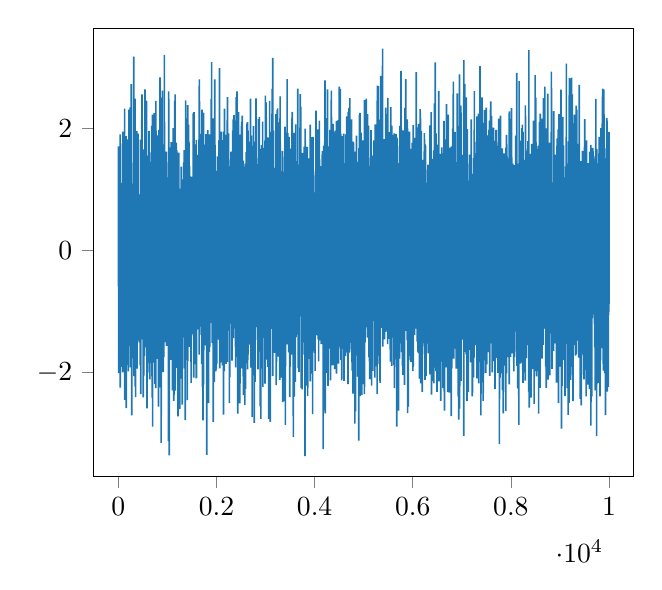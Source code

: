 % This file was created by matplotlib2tikz v0.6.17.
\begin{tikzpicture}

\definecolor{color0}{rgb}{0.122,0.467,0.706}

\begin{axis}[
xmin=-499.95, xmax=10498.95,
ymin=-3.711, ymax=3.646,
tick align=outside,
tick pos=left,
x grid style={white!69.02!black},
y grid style={white!69.02!black}
]
\addplot [semithick, color0, forget plot]
table {%
0 0.469
1 0.919
2 -0.591
3 -0.033
4 1.708
5 0.161
6 0.056
7 -2.015
8 0.742
9 -0.1
10 -0.637
11 0.525
12 -0.335
13 0.682
14 -0.338
15 0.286
16 0.752
17 -0.05
18 -0.808
19 -0.779
20 1.676
21 -0.9
22 -0.786
23 -1.004
24 -1.8
25 -0.015
26 0.119
27 0.328
28 1.068
29 0.836
30 -1.004
31 -0.206
32 0.021
33 -0.168
34 0.402
35 -1.191
36 1.904
37 -2.252
38 0.832
39 -2.014
40 0.643
41 -0.431
42 1.756
43 0.237
44 0.306
45 -0.363
46 0.581
47 -1.91
48 0.95
49 -0.351
50 0.419
51 -1.498
52 -0.752
53 0.796
54 0.871
55 -0.136
56 0.856
57 1.109
58 -1.399
59 -0.523
60 0.362
61 -1.629
62 -1.471
63 0.99
64 -0.446
65 0.717
66 1.029
67 0.436
68 -1.069
69 0.581
70 0.664
71 0.826
72 -0.252
73 -0.439
74 -1.756
75 0.043
76 -0.645
77 0.681
78 0.818
79 -0.244
80 -1.684
81 -0.581
82 0.201
83 -0.453
84 -0.423
85 -0.635
86 -1.481
87 -2.001
88 0.766
89 0.685
90 0.49
91 -0.918
92 0.653
93 0.177
94 0.04
95 1.948
96 -1.991
97 1.314
98 -0.858
99 0.29
100 -0.146
101 -1.462
102 0.631
103 0.494
104 0.143
105 0.034
106 -1.246
107 -0.291
108 1.612
109 0.601
110 -0.249
111 0.323
112 -0.191
113 0.179
114 0.287
115 -0.108
116 -1.639
117 -0.158
118 -1.192
119 -0.418
120 -0.222
121 -0.459
122 1.505
123 0.242
124 0.567
125 0.058
126 0.126
127 -0.304
128 2.327
129 0.5
130 -2.454
131 0.679
132 -0.849
133 -1.809
134 0.444
135 0.454
136 -0.306
137 0.129
138 0.809
139 -0.983
140 0.227
141 -0.052
142 -0.939
143 0.067
144 -1.346
145 0.788
146 -0.354
147 -2.444
148 0.563
149 -1.231
150 -0.764
151 0.398
152 -0.776
153 -0.988
154 0.386
155 0.768
156 -0.865
157 1.874
158 -0.138
159 -2.587
160 -0.346
161 -0.807
162 -0.482
163 0.502
164 0.318
165 -0.371
166 -0.239
167 1.39
168 0.595
169 -0.817
170 -1.123
171 -0.895
172 0.902
173 0.113
174 1.03
175 -0.979
176 0.207
177 -1.204
178 -0.123
179 -0.763
180 0.031
181 1.82
182 -1.32
183 -0.651
184 1.691
185 -0.991
186 -0.123
187 -0.834
188 0.849
189 0.91
190 -1.878
191 0.387
192 -1.005
193 -0.327
194 -0.705
195 0.256
196 -0.688
197 0.039
198 0.963
199 0.563
200 -0.179
201 -1.376
202 1.025
203 1.167
204 -1.987
205 0.865
206 0.994
207 -1.245
208 0.042
209 0.636
210 -0.428
211 1.352
212 1.0
213 -0.545
214 2.096
215 2.309
216 0.24
217 0.947
218 -0.048
219 -1.554
220 0.238
221 -0.558
222 -0.663
223 1.201
224 1.677
225 0.038
226 -0.242
227 0.282
228 -0.539
229 -1.57
230 0.133
231 -0.918
232 1.482
233 -0.277
234 -0.029
235 0.85
236 -0.867
237 -0.623
238 -0.22
239 0.355
240 0.671
241 2.347
242 -0.206
243 0.891
244 0.259
245 -1.921
246 0.79
247 0.674
248 -0.669
249 -0.34
250 -0.878
251 1.03
252 0.284
253 1.252
254 -0.693
255 -0.612
256 -0.019
257 0.041
258 -0.212
259 -0.453
260 -1.076
261 -0.957
262 2.73
263 1.701
264 0.556
265 -0.177
266 -1.573
267 -0.196
268 -0.177
269 1.439
270 1.252
271 -1.348
272 0.596
273 -2.706
274 -1.606
275 0.658
276 -1.793
277 -0.945
278 -0.883
279 0.25
280 -1.552
281 0.488
282 0.045
283 1.094
284 0.844
285 -0.814
286 0.303
287 0.269
288 -0.24
289 0.728
290 -0.504
291 -0.914
292 0.376
293 -0.057
294 0.344
295 -0.931
296 0.159
297 -0.394
298 -0.064
299 0.744
300 -0.227
301 -1.506
302 0.664
303 -1.59
304 0.164
305 0.141
306 -0.109
307 -0.226
308 -0.954
309 0.111
310 1.14
311 0.457
312 3.181
313 0.034
314 0.901
315 0.706
316 1.014
317 0.686
318 -0.812
319 0.368
320 -2.062
321 -1.44
322 -0.411
323 1.973
324 0.651
325 -0.48
326 0.587
327 -1.619
328 0.18
329 0.321
330 0.885
331 -0.333
332 0.449
333 -0.917
334 -0.565
335 -1.5
336 -0.24
337 -1.704
338 0.356
339 -1.006
340 -0.78
341 -0.117
342 2.49
343 -0.514
344 -0.03
345 -2.237
346 -0.187
347 -0.415
348 -0.367
349 -1.365
350 0.05
351 -2.407
352 1.031
353 0.127
354 -0.048
355 0.308
356 0.064
357 0.792
358 -0.168
359 -0.665
360 -0.005
361 -0.154
362 0.487
363 0.794
364 -0.957
365 0.197
366 -0.435
367 0.073
368 -0.67
369 0.405
370 -1.204
371 1.023
372 0.081
373 1.959
374 -0.658
375 0.057
376 -0.319
377 0.184
378 -1.49
379 -1.32
380 -1.129
381 -1.939
382 -1.311
383 0.203
384 0.178
385 1.916
386 -0.028
387 -0.679
388 0.801
389 1.3
390 -1.408
391 -1.276
392 1.139
393 1.454
394 1.156
395 0.368
396 0.36
397 -1.069
398 -0.737
399 -0.695
400 0.062
401 1.915
402 -0.196
403 0.733
404 -0.153
405 0.1
406 -0.764
407 0.666
408 -0.129
409 -1.212
410 -0.817
411 -1.477
412 0.236
413 0.681
414 -1.352
415 -0.413
416 0.604
417 -0.874
418 0.143
419 -0.841
420 -0.875
421 -0.526
422 -0.927
423 -0.037
424 -1.508
425 -0.258
426 0.304
427 0.9
428 -0.229
429 0.118
430 -0.674
431 0.502
432 -0.748
433 0.782
434 -0.897
435 0.312
436 -0.734
437 -0.972
438 0.527
439 0.444
440 0.918
441 -0.096
442 0.555
443 -1.374
444 0.078
445 -0.724
446 -1.883
447 0.166
448 -0.592
449 0.25
450 -0.909
451 1.052
452 1.819
453 0.705
454 -0.621
455 0.683
456 0.345
457 -2.358
458 0.333
459 0.498
460 -1.25
461 -0.78
462 -0.351
463 -0.165
464 0.418
465 0.09
466 0.799
467 -0.14
468 0.784
469 0.59
470 -0.921
471 -0.144
472 -0.787
473 -1.46
474 -0.454
475 -0.427
476 0.324
477 -0.071
478 2.155
479 0.466
480 -1.05
481 -0.201
482 -0.416
483 2.561
484 -0.529
485 1.479
486 -0.822
487 -1.314
488 0.237
489 0.894
490 0.665
491 -0.572
492 -0.436
493 1.084
494 0.079
495 0.222
496 -0.469
497 1.253
498 -0.06
499 -0.04
500 -0.257
501 1.375
502 -0.022
503 -0.087
504 0.48
505 -0.786
506 0.586
507 -2.41
508 -0.534
509 1.657
510 0.663
511 -0.389
512 -0.463
513 0.905
514 -0.293
515 -0.079
516 -2.056
517 0.282
518 -0.386
519 -0.199
520 -0.63
521 -1.501
522 -0.948
523 -0.795
524 0.127
525 -0.375
526 -0.037
527 -0.229
528 -1.05
529 0.063
530 1.154
531 1.334
532 -0.036
533 0.391
534 0.221
535 -1.736
536 -0.171
537 0.474
538 -0.419
539 0.539
540 0.659
541 1.301
542 2.642
543 -0.747
544 0.203
545 1.126
546 -0.574
547 -0.344
548 0.619
549 1.124
550 0.254
551 0.141
552 0.17
553 0.825
554 1.68
555 -0.775
556 -0.141
557 0.986
558 -1.55
559 -0.776
560 -0.427
561 0.18
562 -1.591
563 0.51
564 0.541
565 -0.062
566 0.939
567 1.088
568 1.385
569 0.97
570 -0.529
571 0.665
572 0.542
573 2.457
574 0.855
575 -0.052
576 -0.323
577 0.638
578 -0.093
579 0.884
580 0.214
581 -0.812
582 -0.632
583 -2.592
584 0.521
585 0.254
586 -1.26
587 1.048
588 -0.369
589 0.535
590 0.546
591 0.567
592 1.524
593 -2.0
594 0.193
595 -1.933
596 0.38
597 -0.197
598 0.835
599 -0.307
600 -0.261
601 -0.105
602 0.191
603 -0.624
604 1.557
605 -1.36
606 -0.406
607 0.084
608 -0.446
609 -0.174
610 -0.968
611 -0.284
612 -0.886
613 -0.132
614 1.089
615 0.493
616 -0.424
617 -1.149
618 -1.622
619 1.466
620 0.208
621 0.506
622 -0.418
623 1.963
624 -0.718
625 0.077
626 1.327
627 0.063
628 0.985
629 -1.842
630 0.268
631 1.036
632 0.119
633 0.677
634 0.121
635 -0.463
636 1.607
637 0.001
638 0.655
639 -0.192
640 0.745
641 -2.115
642 1.238
643 1.327
644 -1.587
645 -0.815
646 0.75
647 -0.127
648 -1.071
649 -0.553
650 -1.854
651 -1.815
652 -1.516
653 0.87
654 0.653
655 -0.367
656 -0.64
657 1.029
658 0.685
659 -0.856
660 1.452
661 -1.642
662 0.877
663 -0.469
664 0.143
665 0.858
666 0.383
667 -0.957
668 -0.896
669 -0.081
670 0.879
671 -0.075
672 0.181
673 1.402
674 -0.011
675 -0.457
676 0.635
677 -1.312
678 -0.226
679 2.044
680 -1.134
681 0.09
682 -0.709
683 0.003
684 -2.065
685 -0.333
686 -0.014
687 0.16
688 -2.416
689 0.368
690 -0.071
691 -0.144
692 0.297
693 -0.133
694 0.637
695 0.357
696 0.934
697 2.229
698 -2.893
699 -0.558
700 -0.097
701 0.181
702 -1.243
703 -0.107
704 1.199
705 1.064
706 0.049
707 0.32
708 1.625
709 -0.568
710 1.501
711 -0.87
712 -0.138
713 -0.884
714 -0.299
715 -1.257
716 1.676
717 0.688
718 -1.222
719 -0.032
720 0.333
721 0.205
722 1.435
723 -0.171
724 -0.777
725 0.796
726 -0.509
727 -0.456
728 -0.498
729 -1.271
730 -0.772
731 2.251
732 1.031
733 -1.331
734 0.487
735 -0.591
736 0.906
737 -1.841
738 -1.288
739 0.089
740 -0.042
741 -0.94
742 0.309
743 0.142
744 0.304
745 0.062
746 -2.189
747 0.85
748 0.46
749 0.152
750 1.697
751 -0.589
752 1.042
753 -0.566
754 -0.601
755 0.323
756 1.407
757 0.087
758 0.445
759 -0.133
760 0.299
761 0.342
762 -2.262
763 0.254
764 -1.138
765 2.454
766 -0.153
767 -1.239
768 -0.347
769 1.254
770 0.084
771 0.305
772 -0.682
773 -0.616
774 -0.303
775 -1.163
776 0.626
777 -0.488
778 -0.735
779 0.511
780 0.518
781 0.494
782 1.848
783 -0.736
784 -0.043
785 -0.966
786 -0.886
787 -0.067
788 -1.455
789 1.801
790 -0.074
791 1.094
792 -1.769
793 1.887
794 0.172
795 1.136
796 0.564
797 -1.781
798 0.355
799 -0.55
800 0.859
801 -1.217
802 1.477
803 0.015
804 -0.984
805 0.764
806 1.139
807 1.088
808 0.741
809 0.429
810 0.271
811 -0.183
812 0.731
813 0.322
814 0.601
815 0.238
816 0.902
817 -2.562
818 1.166
819 -0.44
820 0.936
821 -0.083
822 -1.408
823 0.489
824 -0.639
825 -0.545
826 -0.197
827 0.915
828 -1.699
829 1.978
830 1.033
831 -0.488
832 0.537
833 1.59
834 0.494
835 -0.389
836 1.089
837 -0.789
838 0.247
839 0.579
840 0.057
841 -2.247
842 0.923
843 -1.04
844 0.915
845 1.145
846 -0.04
847 -0.385
848 1.135
849 2.839
850 -0.087
851 0.737
852 -0.118
853 0.265
854 -1.098
855 -0.375
856 0.79
857 0.116
858 -0.363
859 -0.388
860 0.509
861 -1.245
862 1.036
863 1.139
864 0.074
865 -1.362
866 0.027
867 -0.247
868 -1.078
869 0.343
870 0.132
871 0.687
872 -3.157
873 -0.792
874 -0.208
875 -1.425
876 2.509
877 1.117
878 -0.26
879 -0.06
880 0.804
881 -0.355
882 0.607
883 -0.524
884 -1.109
885 -0.632
886 -0.581
887 0.51
888 -0.216
889 -0.721
890 -0.334
891 -0.27
892 0.081
893 0.171
894 -0.503
895 -0.487
896 0.668
897 2.621
898 0.762
899 -1.229
900 1.504
901 0.668
902 0.343
903 0.881
904 -1.1
905 -1.473
906 -1.195
907 0.636
908 -0.166
909 0.336
910 0.436
911 -1.201
912 -0.691
913 1.74
914 -1.225
915 -1.997
916 -0.092
917 0.016
918 -0.733
919 0.9
920 -0.474
921 1.458
922 -0.654
923 -0.224
924 0.648
925 -0.447
926 -0.476
927 -1.748
928 -1.079
929 -0.737
930 0.169
931 1.685
932 0.676
933 -1.094
934 -0.517
935 1.583
936 0.543
937 -0.472
938 3.209
939 0.237
940 -1.146
941 1.124
942 -0.326
943 2.104
944 0.329
945 -1.38
946 -0.241
947 0.107
948 1.03
949 0.323
950 1.609
951 -1.021
952 0.15
953 1.493
954 0.911
955 -0.498
956 -0.096
957 0.588
958 -0.284
959 -0.555
960 -0.248
961 -1.182
962 -0.283
963 -1.507
964 -0.363
965 -0.161
966 0.245
967 0.045
968 1.403
969 -0.475
970 0.908
971 0.043
972 -0.582
973 1.102
974 -0.687
975 -0.04
976 -0.606
977 0.531
978 -1.5
979 1.623
980 0.707
981 -0.599
982 -1.565
983 -0.911
984 0.736
985 0.609
986 0.493
987 -0.187
988 0.372
989 -0.457
990 -0.745
991 1.122
992 -0.833
993 -0.75
994 -0.546
995 -0.985
996 0.42
997 -0.191
998 -1.294
999 -1.184
1000 -0.229
1001 -0.313
1002 1.2
1003 -1.379
1004 -0.77
1005 -0.174
1006 -0.24
1007 -0.225
1008 -1.276
1009 -1.56
1010 0.014
1011 1.018
1012 0.06
1013 -0.46
1014 -0.345
1015 -1.175
1016 0.142
1017 1.007
1018 0.803
1019 -1.375
1020 -0.622
1021 0.233
1022 -0.394
1023 -3.128
1024 1.602
1025 2.608
1026 0.174
1027 0.868
1028 1.047
1029 -0.528
1030 -0.679
1031 0.349
1032 -0.596
1033 -0.078
1034 -1.427
1035 0.212
1036 -0.111
1037 -0.216
1038 -3.364
1039 -0.811
1040 1.536
1041 0.032
1042 -1.673
1043 -0.138
1044 0.611
1045 -1.011
1046 1.281
1047 1.561
1048 1.078
1049 0.373
1050 -1.42
1051 0.351
1052 -0.167
1053 0.262
1054 -0.329
1055 1.689
1056 -0.423
1057 -0.072
1058 0.226
1059 0.461
1060 0.16
1061 -0.625
1062 0.91
1063 -0.417
1064 0.244
1065 1.272
1066 0.187
1067 -0.489
1068 -0.634
1069 -1.568
1070 -0.953
1071 -0.686
1072 -1.191
1073 0.079
1074 0.251
1075 0.175
1076 0.53
1077 -0.428
1078 1.775
1079 -1.798
1080 -0.838
1081 0.804
1082 0.34
1083 -1.071
1084 -0.583
1085 0.292
1086 -0.465
1087 0.523
1088 0.572
1089 -0.384
1090 0.722
1091 -0.701
1092 0.371
1093 0.679
1094 -0.189
1095 0.556
1096 0.268
1097 1.127
1098 1.126
1099 1.264
1100 -2.298
1101 1.065
1102 -0.257
1103 -1.718
1104 -0.088
1105 0.694
1106 0.742
1107 1.258
1108 -0.748
1109 -1.961
1110 0.329
1111 -0.679
1112 -1.685
1113 -0.401
1114 0.109
1115 0.303
1116 -0.277
1117 -0.738
1118 2.005
1119 1.495
1120 -0.332
1121 -0.991
1122 -0.271
1123 1.057
1124 -0.853
1125 1.1
1126 1.947
1127 -0.8
1128 1.181
1129 -2.469
1130 0.418
1131 -0.519
1132 -0.379
1133 -0.322
1134 -0.354
1135 -2.372
1136 -0.298
1137 0.147
1138 0.298
1139 1.025
1140 -0.073
1141 -0.829
1142 0.706
1143 0.319
1144 -0.88
1145 -0.929
1146 1.05
1147 0.522
1148 -0.701
1149 2.454
1150 0.239
1151 0.153
1152 -1.275
1153 0.419
1154 -0.093
1155 0.548
1156 1.226
1157 2.559
1158 -1.367
1159 -0.338
1160 -2.301
1161 0.404
1162 -0.244
1163 -0.851
1164 -0.369
1165 -0.227
1166 -0.937
1167 -0.596
1168 -0.192
1169 0.682
1170 -1.271
1171 -0.607
1172 -1.592
1173 0.218
1174 -0.044
1175 0.724
1176 0.625
1177 1.29
1178 -1.277
1179 -1.169
1180 1.769
1181 -0.776
1182 -0.663
1183 -1.28
1184 -0.32
1185 0.17
1186 0.148
1187 -0.42
1188 -0.536
1189 0.3
1190 -1.02
1191 -0.787
1192 0.167
1193 1.643
1194 1.25
1195 0.539
1196 0.15
1197 -1.928
1198 0.054
1199 -0.42
1200 -0.195
1201 1.363
1202 1.55
1203 0.905
1204 0.118
1205 -0.298
1206 1.079
1207 1.593
1208 -1.115
1209 1.086
1210 -0.82
1211 1.325
1212 0.024
1213 -0.492
1214 -2.725
1215 -0.085
1216 0.476
1217 0.34
1218 0.32
1219 -0.486
1220 0.466
1221 0.793
1222 0.357
1223 -0.856
1224 0.451
1225 0.15
1226 -0.549
1227 -0.093
1228 -0.354
1229 0.417
1230 1.605
1231 -0.056
1232 1.133
1233 0.11
1234 -1.043
1235 0.828
1236 0.363
1237 0.815
1238 -0.206
1239 -1.824
1240 -0.188
1241 0.738
1242 0.16
1243 -1.806
1244 0.468
1245 0.704
1246 -0.507
1247 0.48
1248 0.254
1249 -1.837
1250 0.373
1251 -0.088
1252 -0.08
1253 0.595
1254 -2.602
1255 0.789
1256 0.15
1257 0.828
1258 -0.997
1259 -0.43
1260 -1.015
1261 -1.944
1262 -0.291
1263 0.432
1264 0.236
1265 -0.483
1266 0.695
1267 1.012
1268 0.662
1269 -0.524
1270 -0.572
1271 -2.102
1272 -1.214
1273 -0.309
1274 0.285
1275 -1.456
1276 0.343
1277 -1.157
1278 -0.461
1279 -1.046
1280 1.374
1281 0.602
1282 1.001
1283 0.47
1284 -0.353
1285 1.106
1286 1.115
1287 1.055
1288 -0.892
1289 0.418
1290 0.162
1291 0.987
1292 -0.566
1293 -0.795
1294 -0.636
1295 -0.157
1296 -1.192
1297 -0.23
1298 1.166
1299 0.334
1300 -1.234
1301 -0.823
1302 -2.529
1303 0.264
1304 0.573
1305 0.178
1306 -0.767
1307 -0.195
1308 -0.157
1309 -0.189
1310 -0.504
1311 -0.493
1312 -1.226
1313 1.085
1314 -0.015
1315 0.339
1316 -1.238
1317 0.321
1318 0.085
1319 -0.791
1320 1.075
1321 0.911
1322 -1.428
1323 -0.34
1324 -1.078
1325 -1.048
1326 -0.363
1327 0.756
1328 -0.279
1329 0.634
1330 -0.086
1331 1.443
1332 -0.127
1333 -0.208
1334 -0.617
1335 -1.056
1336 -0.329
1337 -1.038
1338 0.884
1339 -0.049
1340 1.645
1341 -0.36
1342 -0.105
1343 -0.73
1344 0.584
1345 -1.607
1346 0.367
1347 -1.934
1348 -0.043
1349 0.87
1350 -0.028
1351 1.431
1352 -0.775
1353 -0.807
1354 1.082
1355 0.635
1356 0.186
1357 -0.766
1358 -0.217
1359 -1.291
1360 0.627
1361 -1.276
1362 0.24
1363 -0.108
1364 -2.787
1365 0.449
1366 1.149
1367 0.562
1368 -1.795
1369 -1.161
1370 2.463
1371 2.01
1372 0.247
1373 -0.376
1374 -0.813
1375 0.926
1376 1.029
1377 -1.308
1378 0.238
1379 -0.031
1380 0.445
1381 0.156
1382 0.653
1383 -0.186
1384 -0.664
1385 -0.624
1386 -0.246
1387 -1.176
1388 1.115
1389 -0.697
1390 -0.625
1391 1.187
1392 0.012
1393 -0.783
1394 -0.947
1395 -1.748
1396 0.164
1397 -0.44
1398 -1.133
1399 1.335
1400 0.179
1401 0.422
1402 -0.571
1403 -0.077
1404 0.295
1405 0.81
1406 -2.455
1407 2.168
1408 -0.078
1409 0.602
1410 -0.625
1411 0.377
1412 -0.531
1413 -0.953
1414 2.384
1415 -1.811
1416 -0.22
1417 -1.811
1418 -0.148
1419 1.089
1420 -0.752
1421 0.233
1422 0.756
1423 -0.678
1424 0.787
1425 0.927
1426 -0.322
1427 0.496
1428 0.301
1429 0.524
1430 0.488
1431 0.548
1432 2.063
1433 -1.457
1434 1.788
1435 1.055
1436 0.661
1437 0.632
1438 0.236
1439 0.508
1440 -0.406
1441 1.765
1442 -1.585
1443 0.393
1444 0.357
1445 0.089
1446 -0.932
1447 -0.045
1448 -0.207
1449 1.383
1450 -0.333
1451 -0.293
1452 0.878
1453 -1.184
1454 0.586
1455 1.224
1456 0.383
1457 0.098
1458 1.097
1459 0.235
1460 -0.9
1461 -0.048
1462 0.564
1463 -0.527
1464 -0.345
1465 0.607
1466 1.118
1467 0.372
1468 0.337
1469 -0.097
1470 0.243
1471 -0.528
1472 0.621
1473 0.298
1474 -0.151
1475 -0.766
1476 0.91
1477 0.181
1478 -1.264
1479 0.11
1480 0.915
1481 -0.361
1482 -2.173
1483 -1.13
1484 1.21
1485 0.047
1486 0.216
1487 0.91
1488 -0.143
1489 -0.335
1490 0.348
1491 0.767
1492 0.264
1493 -1.083
1494 -0.582
1495 -0.268
1496 0.998
1497 -1.062
1498 -0.832
1499 -0.335
1500 -0.177
1501 -0.218
1502 0.33
1503 0.68
1504 -0.179
1505 -1.289
1506 -1.158
1507 -0.015
1508 0.357
1509 0.816
1510 -0.254
1511 -0.94
1512 -1.373
1513 0.266
1514 -1.074
1515 0.577
1516 -1.089
1517 -1.101
1518 0.524
1519 -0.588
1520 -0.246
1521 0.255
1522 -0.634
1523 -0.44
1524 -1.022
1525 1.344
1526 1.076
1527 2.249
1528 -1.293
1529 -0.374
1530 -1.067
1531 0.602
1532 -1.408
1533 -0.114
1534 0.83
1535 0.394
1536 -2.086
1537 -1.358
1538 0.619
1539 -1.067
1540 -0.4
1541 -0.95
1542 2.27
1543 -0.506
1544 -1.053
1545 -0.815
1546 0.006
1547 -1.021
1548 0.467
1549 -1.344
1550 1.222
1551 0.646
1552 1.127
1553 -0.479
1554 0.285
1555 1.741
1556 -0.983
1557 0.841
1558 0.898
1559 -0.459
1560 0.098
1561 0.194
1562 -0.52
1563 -1.19
1564 0.671
1565 -1.866
1566 -1.588
1567 0.344
1568 0.277
1569 0.324
1570 0.312
1571 -0.076
1572 -0.624
1573 -1.189
1574 -0.837
1575 -0.898
1576 1.163
1577 -0.002
1578 -0.097
1579 -0.203
1580 0.156
1581 0.14
1582 1.514
1583 0.374
1584 -1.318
1585 0.545
1586 0.958
1587 -2.099
1588 -0.021
1589 -1.049
1590 1.81
1591 -2.086
1592 0.986
1593 -0.0
1594 -0.412
1595 -1.551
1596 -1.074
1597 0.102
1598 -0.287
1599 -0.493
1600 -0.091
1601 1.194
1602 1.386
1603 1.372
1604 -1.084
1605 0.446
1606 0.199
1607 0.941
1608 -0.772
1609 0.583
1610 0.17
1611 1.322
1612 -0.675
1613 0.963
1614 1.566
1615 0.607
1616 -1.297
1617 -0.394
1618 -0.515
1619 -0.428
1620 0.012
1621 1.234
1622 -0.066
1623 -0.037
1624 -0.29
1625 0.144
1626 -0.018
1627 -0.07
1628 -0.834
1629 0.953
1630 0.011
1631 -0.822
1632 0.655
1633 0.0
1634 0.6
1635 0.88
1636 1.08
1637 0.207
1638 -0.172
1639 -0.338
1640 0.19
1641 1.688
1642 0.411
1643 1.818
1644 -0.148
1645 0.508
1646 -1.712
1647 -0.806
1648 -0.459
1649 0.1
1650 2.807
1651 -0.225
1652 -0.784
1653 -0.931
1654 2.447
1655 -1.192
1656 1.487
1657 1.24
1658 -0.674
1659 -0.967
1660 -0.672
1661 0.186
1662 1.913
1663 1.006
1664 -0.334
1665 0.156
1666 -1.172
1667 -0.041
1668 0.36
1669 0.192
1670 0.322
1671 0.376
1672 0.762
1673 1.157
1674 0.372
1675 0.636
1676 0.673
1677 1.472
1678 -1.251
1679 -0.338
1680 -0.398
1681 -0.781
1682 -1.073
1683 -0.049
1684 -1.034
1685 0.611
1686 -0.466
1687 -0.157
1688 -1.385
1689 0.692
1690 1.657
1691 0.541
1692 -0.11
1693 0.861
1694 0.887
1695 -0.86
1696 0.402
1697 -0.063
1698 -1.861
1699 0.008
1700 1.632
1701 -0.591
1702 -0.676
1703 0.745
1704 -1.358
1705 2.311
1706 0.048
1707 -0.085
1708 -1.735
1709 -1.114
1710 0.385
1711 -0.336
1712 -2.245
1713 -1.501
1714 -0.641
1715 -0.25
1716 1.292
1717 0.938
1718 -0.321
1719 0.325
1720 1.418
1721 -0.007
1722 2.235
1723 1.58
1724 0.835
1725 -2.789
1726 1.662
1727 -1.897
1728 -1.162
1729 0.242
1730 -0.798
1731 0.375
1732 0.459
1733 -0.45
1734 -0.575
1735 -0.126
1736 2.262
1737 -2.201
1738 -0.087
1739 -1.639
1740 -0.049
1741 -0.391
1742 0.46
1743 -0.701
1744 0.249
1745 -0.647
1746 -0.405
1747 -0.838
1748 -0.521
1749 -0.249
1750 -0.184
1751 1.116
1752 0.311
1753 0.93
1754 0.826
1755 -0.664
1756 -0.066
1757 -0.416
1758 -0.855
1759 0.519
1760 0.046
1761 -0.982
1762 0.559
1763 -0.773
1764 -0.336
1765 1.178
1766 0.001
1767 0.253
1768 0.174
1769 -0.909
1770 0.699
1771 -0.339
1772 0.069
1773 0.133
1774 0.36
1775 1.735
1776 -0.61
1777 -1.559
1778 0.99
1779 -1.033
1780 -0.601
1781 -0.588
1782 -1.401
1783 0.692
1784 1.663
1785 0.898
1786 1.604
1787 1.907
1788 0.737
1789 -0.663
1790 -0.674
1791 0.015
1792 0.541
1793 0.567
1794 -1.048
1795 0.644
1796 -0.61
1797 0.637
1798 0.376
1799 -1.705
1800 0.056
1801 -3.354
1802 -0.511
1803 0.618
1804 -0.931
1805 0.374
1806 0.371
1807 0.366
1808 1.363
1809 1.312
1810 -1.107
1811 1.296
1812 -1.372
1813 -1.059
1814 -0.577
1815 -1.678
1816 -0.502
1817 -1.342
1818 0.604
1819 0.664
1820 -1.568
1821 0.386
1822 -1.422
1823 1.972
1824 -0.838
1825 0.375
1826 -0.142
1827 -0.229
1828 -1.165
1829 0.095
1830 0.499
1831 -0.184
1832 0.584
1833 1.516
1834 1.144
1835 0.042
1836 -1.402
1837 0.834
1838 -2.505
1839 -0.848
1840 -1.073
1841 -0.458
1842 -0.474
1843 -1.566
1844 -1.306
1845 0.866
1846 0.75
1847 0.63
1848 0.46
1849 0.597
1850 -1.444
1851 -0.817
1852 -0.85
1853 -1.666
1854 -0.159
1855 -0.495
1856 -0.222
1857 -0.525
1858 -0.052
1859 1.902
1860 1.306
1861 -1.582
1862 0.906
1863 -1.001
1864 0.085
1865 0.001
1866 0.69
1867 -0.926
1868 0.865
1869 0.133
1870 0.876
1871 -0.422
1872 1.107
1873 1.805
1874 -0.701
1875 1.48
1876 -0.118
1877 0.243
1878 -0.448
1879 1.047
1880 0.381
1881 -1.188
1882 0.415
1883 -0.092
1884 0.543
1885 -0.375
1886 1.46
1887 -0.862
1888 0.354
1889 0.638
1890 -0.09
1891 2.482
1892 -0.332
1893 0.616
1894 -0.014
1895 -0.731
1896 0.258
1897 0.726
1898 -0.135
1899 0.037
1900 3.09
1901 1.957
1902 0.153
1903 0.403
1904 0.294
1905 -0.257
1906 0.359
1907 -0.295
1908 -0.019
1909 -0.002
1910 -0.493
1911 -0.217
1912 0.78
1913 -1.523
1914 0.848
1915 0.707
1916 1.873
1917 -0.317
1918 0.148
1919 -0.753
1920 -0.027
1921 -1.298
1922 0.192
1923 -0.075
1924 -0.256
1925 2.167
1926 0.271
1927 0.643
1928 -0.352
1929 -0.018
1930 -0.888
1931 1.314
1932 -0.299
1933 0.795
1934 -1.863
1935 -2.815
1936 -0.668
1937 -1.273
1938 -1.166
1939 -0.292
1940 1.5
1941 0.066
1942 -0.041
1943 0.1
1944 -1.344
1945 -1.377
1946 -1.182
1947 -0.623
1948 1.06
1949 0.276
1950 0.042
1951 -0.157
1952 1.006
1953 0.036
1954 -2.158
1955 -0.065
1956 -0.017
1957 1.033
1958 -0.486
1959 -0.022
1960 -1.072
1961 0.646
1962 -0.511
1963 -1.011
1964 0.314
1965 2.807
1966 -0.021
1967 0.198
1968 1.038
1969 -0.655
1970 1.038
1971 -0.224
1972 1.733
1973 -0.473
1974 1.19
1975 -0.048
1976 -0.244
1977 1.557
1978 -0.46
1979 -1.442
1980 0.029
1981 -0.311
1982 0.951
1983 -0.448
1984 -1.986
1985 0.771
1986 1.143
1987 -0.946
1988 0.733
1989 -0.203
1990 -1.111
1991 1.04
1992 0.803
1993 -0.122
1994 -1.951
1995 -0.133
1996 0.102
1997 0.46
1998 0.469
1999 1.033
2000 -0.365
2001 -0.841
2002 -1.7
2003 0.602
2004 -1.061
2005 -0.615
2006 -1.859
2007 1.304
2008 0.26
2009 0.921
2010 -0.725
2011 -0.096
2012 0.991
2013 -0.144
2014 0.822
2015 1.113
2016 0.108
2017 -0.588
2018 0.894
2019 0.895
2020 -0.939
2021 -0.205
2022 -0.39
2023 -0.629
2024 1.542
2025 0.103
2026 -1.168
2027 1.02
2028 0.36
2029 0.637
2030 -0.489
2031 0.586
2032 -0.537
2033 -0.098
2034 -0.499
2035 -1.466
2036 -0.25
2037 -0.073
2038 -0.866
2039 0.173
2040 1.442
2041 -1.272
2042 -1.234
2043 0.638
2044 -0.79
2045 0.058
2046 -0.96
2047 -0.075
2048 1.804
2049 0.019
2050 -0.974
2051 -1.37
2052 0.162
2053 -1.19
2054 -0.853
2055 0.045
2056 -0.65
2057 1.317
2058 -1.034
2059 -1.132
2060 -1.108
2061 -1.074
2062 2.99
2063 0.987
2064 0.79
2065 -1.934
2066 0.302
2067 0.552
2068 0.076
2069 -1.121
2070 0.93
2071 -0.49
2072 -0.693
2073 -0.041
2074 -1.122
2075 0.415
2076 -0.013
2077 -0.442
2078 0.799
2079 -0.472
2080 -0.246
2081 1.282
2082 -0.092
2083 -0.164
2084 -0.985
2085 -0.09
2086 0.437
2087 1.282
2088 -0.369
2089 0.555
2090 1.154
2091 1.751
2092 0.9
2093 -0.188
2094 -0.709
2095 1.347
2096 -1.758
2097 -0.311
2098 1.317
2099 1.949
2100 1.733
2101 -1.838
2102 -1.394
2103 -0.625
2104 -1.818
2105 -0.776
2106 -0.371
2107 1.512
2108 -1.614
2109 0.991
2110 0.545
2111 0.2
2112 -0.407
2113 -0.187
2114 0.041
2115 -0.354
2116 1.811
2117 -0.055
2118 1.398
2119 0.224
2120 -0.975
2121 -1.887
2122 0.385
2123 -0.951
2124 0.302
2125 0.222
2126 0.477
2127 -0.299
2128 -0.884
2129 -0.246
2130 -0.544
2131 0.087
2132 0.903
2133 0.731
2134 -0.501
2135 -0.416
2136 -1.201
2137 -0.763
2138 0.781
2139 -0.071
2140 0.489
2141 -0.636
2142 0.246
2143 -0.254
2144 -2.695
2145 1.949
2146 -0.556
2147 -0.673
2148 0.3
2149 0.853
2150 0.79
2151 0.232
2152 -1.17
2153 1.335
2154 1.285
2155 -0.47
2156 0.218
2157 -0.986
2158 -1.294
2159 -1.983
2160 2.004
2161 -0.162
2162 1.295
2163 2.326
2164 -0.073
2165 0.12
2166 -0.446
2167 -0.275
2168 -0.474
2169 -0.361
2170 -0.615
2171 0.607
2172 -0.007
2173 1.658
2174 -0.339
2175 0.073
2176 -1.114
2177 -0.331
2178 -1.312
2179 -0.303
2180 -1.164
2181 1.082
2182 -0.864
2183 0.006
2184 -1.001
2185 -0.189
2186 0.249
2187 -0.95
2188 0.084
2189 -0.418
2190 -1.436
2191 0.549
2192 1.642
2193 1.007
2194 0.604
2195 1.894
2196 -1.864
2197 -0.966
2198 -0.057
2199 -0.154
2200 0.53
2201 0.276
2202 0.683
2203 -0.884
2204 -0.075
2205 0.675
2206 0.083
2207 -0.654
2208 0.472
2209 -0.673
2210 -0.846
2211 -0.712
2212 0.754
2213 1.022
2214 1.826
2215 0.857
2216 -0.066
2217 -1.107
2218 -0.479
2219 0.229
2220 2.133
2221 -1.829
2222 0.309
2223 0.657
2224 -0.617
2225 2.515
2226 0.012
2227 0.162
2228 -0.073
2229 -0.645
2230 -0.867
2231 0.436
2232 0.034
2233 0.783
2234 0.624
2235 0.385
2236 -0.25
2237 0.042
2238 1.647
2239 0.67
2240 0.898
2241 0.163
2242 1.023
2243 0.609
2244 -0.185
2245 1.921
2246 1.288
2247 -0.853
2248 1.488
2249 0.57
2250 0.824
2251 -0.49
2252 0.646
2253 0.025
2254 -0.419
2255 -0.401
2256 -0.525
2257 0.429
2258 -1.315
2259 0.791
2260 -0.022
2261 1.148
2262 -2.505
2263 1.129
2264 0.818
2265 -0.991
2266 -1.026
2267 -0.955
2268 -0.243
2269 -0.314
2270 -1.229
2271 -2.081
2272 -0.085
2273 -0.279
2274 0.088
2275 -0.722
2276 0.831
2277 -0.693
2278 1.377
2279 -0.817
2280 0.036
2281 0.288
2282 0.979
2283 0.228
2284 -0.849
2285 0.111
2286 -1.203
2287 0.914
2288 0.772
2289 0.735
2290 -0.183
2291 0.106
2292 0.104
2293 -0.074
2294 -0.121
2295 1.619
2296 0.473
2297 -0.319
2298 1.272
2299 -0.063
2300 0.386
2301 0.869
2302 -0.312
2303 -0.565
2304 0.38
2305 0.207
2306 -0.211
2307 -0.37
2308 -0.089
2309 -0.9
2310 -0.402
2311 1.142
2312 1.557
2313 0.409
2314 0.309
2315 -1.305
2316 -0.557
2317 -1.807
2318 -0.011
2319 0.098
2320 0.825
2321 -0.213
2322 0.65
2323 -0.905
2324 -0.576
2325 -1.2
2326 0.548
2327 0.287
2328 0.819
2329 -0.181
2330 -0.825
2331 0.547
2332 1.964
2333 0.042
2334 -0.835
2335 -0.415
2336 -1.438
2337 0.937
2338 2.141
2339 -0.249
2340 -1.258
2341 0.802
2342 -0.174
2343 0.28
2344 2.154
2345 -0.11
2346 -0.997
2347 -0.403
2348 0.044
2349 0.315
2350 0.352
2351 0.031
2352 -0.175
2353 -0.275
2354 0.047
2355 2.218
2356 1.241
2357 -1.279
2358 -0.152
2359 -0.738
2360 0.933
2361 0.667
2362 -0.148
2363 0.382
2364 1.272
2365 -0.048
2366 1.141
2367 1.248
2368 0.823
2369 1.577
2370 -0.332
2371 -1.202
2372 0.924
2373 -0.403
2374 -0.652
2375 -1.015
2376 0.731
2377 -0.329
2378 -1.274
2379 -0.86
2380 -0.441
2381 0.08
2382 2.128
2383 -1.365
2384 -1.478
2385 0.043
2386 0.207
2387 0.975
2388 -0.301
2389 -1.918
2390 -0.023
2391 -1.19
2392 -0.588
2393 -0.911
2394 1.271
2395 1.231
2396 -0.75
2397 -0.482
2398 -0.024
2399 0.598
2400 2.515
2401 -1.02
2402 0.308
2403 0.072
2404 -0.424
2405 0.023
2406 0.147
2407 -1.404
2408 -0.117
2409 -1.414
2410 0.26
2411 1.671
2412 0.651
2413 -0.194
2414 1.156
2415 -1.005
2416 -0.766
2417 2.61
2418 0.292
2419 -0.239
2420 1.161
2421 1.204
2422 -1.154
2423 0.233
2424 1.156
2425 -0.737
2426 0.913
2427 1.337
2428 2.042
2429 -1.748
2430 0.281
2431 0.451
2432 -2.678
2433 0.131
2434 0.435
2435 0.13
2436 -0.536
2437 -1.24
2438 0.065
2439 -0.312
2440 1.06
2441 -0.464
2442 0.457
2443 -0.661
2444 -0.376
2445 0.863
2446 1.841
2447 0.927
2448 -0.384
2449 2.271
2450 0.809
2451 1.362
2452 0.678
2453 0.189
2454 0.214
2455 -1.127
2456 0.87
2457 0.154
2458 0.864
2459 -0.862
2460 0.742
2461 -0.566
2462 -0.916
2463 -0.34
2464 0.648
2465 -2.115
2466 -0.305
2467 -1.59
2468 0.147
2469 0.449
2470 -1.155
2471 0.688
2472 0.012
2473 -2.512
2474 -1.931
2475 0.657
2476 -0.803
2477 -0.227
2478 -1.184
2479 0.893
2480 -0.362
2481 -0.338
2482 -2.182
2483 1.044
2484 -1.927
2485 -1.277
2486 0.27
2487 0.759
2488 1.9
2489 0.051
2490 -0.852
2491 1.863
2492 0.405
2493 0.567
2494 0.603
2495 -0.327
2496 0.224
2497 -1.817
2498 -1.265
2499 -0.595
2500 -0.211
2501 0.118
2502 -1.152
2503 0.92
2504 1.271
2505 0.732
2506 -0.316
2507 -0.183
2508 1.133
2509 -1.059
2510 -0.362
2511 2.039
2512 0.179
2513 0.946
2514 -0.263
2515 0.071
2516 2.105
2517 0.057
2518 1.38
2519 1.075
2520 -1.738
2521 1.097
2522 0.137
2523 -1.938
2524 -0.479
2525 2.211
2526 0.124
2527 1.194
2528 -0.615
2529 -0.651
2530 0.086
2531 -0.976
2532 -0.434
2533 0.045
2534 0.302
2535 0.291
2536 0.322
2537 0.689
2538 0.304
2539 1.473
2540 -0.404
2541 0.375
2542 -0.999
2543 0.06
2544 -0.95
2545 -0.583
2546 -1.168
2547 -2.373
2548 -1.587
2549 -2.045
2550 -1.205
2551 -0.553
2552 0.936
2553 1.149
2554 -0.299
2555 -0.241
2556 1.371
2557 1.017
2558 0.289
2559 -0.072
2560 1.224
2561 -1.157
2562 0.805
2563 -1.163
2564 0.21
2565 1.105
2566 -0.531
2567 0.292
2568 0.394
2569 0.504
2570 -0.389
2571 0.253
2572 0.76
2573 -0.939
2574 1.317
2575 -0.423
2576 0.614
2577 -1.35
2578 -2.535
2579 0.244
2580 -0.397
2581 0.608
2582 0.435
2583 0.831
2584 0.681
2585 -0.346
2586 1.426
2587 0.619
2588 -1.39
2589 -0.196
2590 0.88
2591 -2.274
2592 -0.414
2593 -1.018
2594 -0.613
2595 -0.133
2596 -1.694
2597 -1.302
2598 -0.358
2599 0.301
2600 0.698
2601 -0.711
2602 0.042
2603 -0.142
2604 1.611
2605 -1.053
2606 -0.887
2607 0.882
2608 1.171
2609 -0.628
2610 0.896
2611 -1.852
2612 -0.8
2613 -1.228
2614 0.327
2615 -1.664
2616 -0.378
2617 -0.214
2618 0.183
2619 -0.1
2620 -0.75
2621 -0.96
2622 0.006
2623 2.081
2624 0.676
2625 0.906
2626 1.157
2627 -0.582
2628 -0.754
2629 0.378
2630 -0.105
2631 -0.179
2632 0.587
2633 2.105
2634 -0.561
2635 -1.954
2636 -1.132
2637 1.842
2638 -0.423
2639 0.457
2640 0.74
2641 -0.37
2642 -1.705
2643 1.967
2644 -0.078
2645 -1.646
2646 0.162
2647 0.031
2648 -1.243
2649 -0.606
2650 0.733
2651 0.754
2652 0.089
2653 0.676
2654 0.279
2655 0.484
2656 -0.454
2657 -0.625
2658 1.262
2659 -0.527
2660 0.55
2661 1.072
2662 -0.979
2663 0.429
2664 -0.469
2665 -0.276
2666 1.592
2667 -0.689
2668 -1.05
2669 -0.087
2670 -0.26
2671 -0.593
2672 -0.113
2673 0.606
2674 -0.005
2675 -1.413
2676 -0.819
2677 1.112
2678 0.712
2679 0.175
2680 -1.097
2681 0.276
2682 -1.547
2683 1.786
2684 -1.439
2685 -1.333
2686 -1.389
2687 1.183
2688 -0.292
2689 0.11
2690 -0.049
2691 -0.826
2692 1.141
2693 0.418
2694 2.49
2695 1.486
2696 -0.028
2697 0.74
2698 -0.392
2699 0.429
2700 -1.273
2701 -1.924
2702 0.476
2703 0.287
2704 0.749
2705 -0.237
2706 0.384
2707 0.673
2708 0.893
2709 1.885
2710 1.263
2711 -0.701
2712 -0.873
2713 0.899
2714 -0.107
2715 0.822
2716 -0.088
2717 -0.377
2718 0.592
2719 0.464
2720 -0.464
2721 0.905
2722 0.858
2723 0.111
2724 -1.141
2725 -1.115
2726 -2.737
2727 -0.228
2728 0.65
2729 1.191
2730 0.044
2731 -0.344
2732 0.187
2733 -0.107
2734 0.338
2735 0.103
2736 0.073
2737 0.151
2738 -0.375
2739 -0.358
2740 0.187
2741 -1.576
2742 -1.351
2743 -0.206
2744 0.012
2745 -1.261
2746 -1.217
2747 1.714
2748 -0.403
2749 -0.231
2750 0.805
2751 -0.307
2752 1.181
2753 1.135
2754 0.43
2755 2.038
2756 -0.63
2757 -0.029
2758 -1.513
2759 -1.602
2760 -0.706
2761 -2.05
2762 -0.009
2763 -0.808
2764 -0.161
2765 -0.438
2766 -0.24
2767 -0.261
2768 -0.42
2769 -2.83
2770 1.291
2771 1.787
2772 -0.518
2773 -0.168
2774 0.866
2775 -0.842
2776 0.973
2777 -1.084
2778 0.84
2779 -1.022
2780 1.453
2781 -0.247
2782 -1.137
2783 -1.355
2784 -2.157
2785 -0.683
2786 -0.916
2787 -0.2
2788 1.468
2789 -0.569
2790 1.127
2791 0.044
2792 -0.058
2793 -1.147
2794 1.052
2795 0.014
2796 -0.438
2797 -0.037
2798 -1.468
2799 0.312
2800 0.468
2801 -1.075
2802 0.312
2803 0.794
2804 2.115
2805 2.496
2806 0.097
2807 -0.449
2808 -1.26
2809 1.516
2810 0.273
2811 -0.228
2812 1.175
2813 0.192
2814 0.052
2815 -0.898
2816 -0.613
2817 -0.012
2818 -0.131
2819 -0.602
2820 -0.141
2821 -0.132
2822 -0.467
2823 0.617
2824 -0.806
2825 -1.259
2826 -0.05
2827 -0.012
2828 -0.899
2829 1.225
2830 0.943
2831 -0.278
2832 -0.213
2833 0.224
2834 1.25
2835 1.415
2836 0.147
2837 1.371
2838 -0.526
2839 0.245
2840 0.158
2841 -0.868
2842 -0.773
2843 -0.49
2844 0.889
2845 -1.952
2846 0.657
2847 0.614
2848 -0.693
2849 0.268
2850 -0.39
2851 -0.719
2852 0.712
2853 2.153
2854 -1.144
2855 0.279
2856 -0.027
2857 0.261
2858 0.247
2859 0.91
2860 -1.014
2861 1.52
2862 1.17
2863 1.649
2864 1.593
2865 -0.439
2866 0.52
2867 -0.822
2868 1.479
2869 -0.646
2870 -0.634
2871 0.18
2872 -1.662
2873 2.188
2874 -0.62
2875 0.625
2876 0.897
2877 0.07
2878 0.118
2879 -0.145
2880 0.478
2881 -0.996
2882 -0.003
2883 -1.093
2884 -0.644
2885 -0.965
2886 1.668
2887 -0.141
2888 -0.154
2889 -0.763
2890 0.07
2891 -2.561
2892 0.717
2893 -0.083
2894 -0.03
2895 0.776
2896 1.072
2897 -0.268
2898 0.027
2899 -1.036
2900 1.294
2901 0.743
2902 0.904
2903 -1.184
2904 -0.693
2905 -2.764
2906 0.541
2907 0.99
2908 0.599
2909 -0.6
2910 0.111
2911 -0.138
2912 -0.021
2913 -0.674
2914 1.366
2915 -0.49
2916 0.322
2917 0.498
2918 -0.434
2919 1.096
2920 1.434
2921 1.728
2922 -0.809
2923 -0.525
2924 -1.003
2925 -0.754
2926 -0.045
2927 -1.743
2928 -0.782
2929 -0.324
2930 0.211
2931 0.836
2932 -0.194
2933 -0.796
2934 -0.526
2935 0.37
2936 0.759
2937 -0.84
2938 1.63
2939 -0.682
2940 2.115
2941 1.061
2942 0.678
2943 -0.68
2944 -1.085
2945 -2.241
2946 -1.447
2947 -0.538
2948 1.393
2949 -0.902
2950 -0.381
2951 -1.115
2952 0.638
2953 1.682
2954 -1.001
2955 1.541
2956 -0.637
2957 -0.629
2958 -0.841
2959 0.198
2960 -0.806
2961 0.5
2962 0.245
2963 -1.109
2964 -0.38
2965 0.39
2966 -0.793
2967 0.584
2968 -0.731
2969 -0.799
2970 0.937
2971 1.319
2972 0.203
2973 1.079
2974 -0.788
2975 -0.454
2976 -1.213
2977 1.311
2978 1.434
2979 -0.732
2980 -1.241
2981 1.255
2982 0.165
2983 -0.319
2984 -0.502
2985 1.557
2986 -0.252
2987 -0.341
2988 0.94
2989 -2.187
2990 1.8
2991 -0.203
2992 -0.294
2993 0.546
2994 0.315
2995 0.076
2996 2.541
2997 0.018
2998 0.046
2999 -0.909
3000 -1.161
3001 -0.062
3002 1.838
3003 -1.177
3004 1.772
3005 -1.791
3006 0.447
3007 -0.761
3008 -0.255
3009 2.429
3010 0.285
3011 0.175
3012 0.091
3013 2.187
3014 0.189
3015 -1.317
3016 -0.635
3017 -0.344
3018 -0.95
3019 0.471
3020 0.895
3021 0.07
3022 1.255
3023 0.012
3024 -0.273
3025 0.961
3026 0.456
3027 -0.878
3028 0.591
3029 -0.81
3030 0.47
3031 -1.034
3032 -1.725
3033 -0.95
3034 0.834
3035 -0.55
3036 0.546
3037 -1.53
3038 -0.585
3039 -0.675
3040 1.134
3041 1.856
3042 0.996
3043 -1.913
3044 -0.987
3045 0.747
3046 -0.344
3047 1.467
3048 -0.618
3049 -0.326
3050 -1.476
3051 0.607
3052 -1.378
3053 -1.409
3054 -0.989
3055 -0.135
3056 1.18
3057 -0.089
3058 0.839
3059 0.481
3060 1.211
3061 -0.71
3062 -0.468
3063 -2.769
3064 1.309
3065 0.126
3066 0.121
3067 -0.541
3068 1.23
3069 -0.334
3070 1.149
3071 0.448
3072 -0.574
3073 0.311
3074 -0.313
3075 0.347
3076 0.143
3077 -0.026
3078 -0.848
3079 -0.522
3080 0.093
3081 -0.105
3082 2.455
3083 -1.038
3084 0.024
3085 -0.557
3086 -0.996
3087 -0.367
3088 -1.171
3089 -1.575
3090 0.727
3091 -0.466
3092 0.269
3093 0.219
3094 -1.028
3095 -0.431
3096 -0.757
3097 -2.815
3098 -1.081
3099 0.121
3100 -0.832
3101 -0.645
3102 0.592
3103 -0.581
3104 -0.572
3105 0.555
3106 -0.171
3107 -0.439
3108 -0.907
3109 0.343
3110 1.654
3111 0.308
3112 -1.288
3113 0.899
3114 1.919
3115 1.943
3116 0.582
3117 -0.608
3118 -0.354
3119 1.085
3120 0.752
3121 0.399
3122 0.569
3123 -0.529
3124 1.43
3125 0.967
3126 -0.136
3127 -0.11
3128 -0.58
3129 -1.029
3130 -0.879
3131 -0.071
3132 2.24
3133 -0.238
3134 -0.582
3135 2.651
3136 0.913
3137 -0.821
3138 -1.057
3139 -0.664
3140 1.424
3141 -0.476
3142 -0.031
3143 1.08
3144 -0.152
3145 0.882
3146 -2.065
3147 3.158
3148 1.66
3149 -1.872
3150 -0.026
3151 0.484
3152 -1.349
3153 0.817
3154 -0.615
3155 0.975
3156 0.496
3157 0.087
3158 -0.19
3159 -0.107
3160 1.256
3161 0.118
3162 -0.941
3163 0.003
3164 1.967
3165 0.614
3166 -1.646
3167 -1.49
3168 -1.361
3169 -0.105
3170 1.289
3171 0.988
3172 1.353
3173 -1.504
3174 0.68
3175 0.733
3176 -0.938
3177 -1.681
3178 0.466
3179 0.534
3180 0.937
3181 -1.542
3182 -0.894
3183 -0.215
3184 0.551
3185 -1.165
3186 -0.298
3187 -0.297
3188 0.522
3189 -0.163
3190 -1.461
3191 0.512
3192 0.108
3193 -0.196
3194 0.916
3195 -0.369
3196 0.046
3197 -0.561
3198 -0.092
3199 0.133
3200 0.842
3201 -0.643
3202 -0.102
3203 -0.187
3204 -0.233
3205 1.323
3206 0.216
3207 1.225
3208 0.564
3209 0.026
3210 -0.071
3211 2.237
3212 -0.182
3213 -0.625
3214 -0.653
3215 -1.025
3216 -2.209
3217 1.738
3218 1.344
3219 -1.047
3220 0.498
3221 -2.067
3222 -0.626
3223 -0.339
3224 1.379
3225 0.599
3226 -1.347
3227 -0.823
3228 0.135
3229 0.09
3230 -1.231
3231 -0.292
3232 0.446
3233 0.372
3234 -0.609
3235 -0.312
3236 0.67
3237 -0.807
3238 2.302
3239 -0.05
3240 0.871
3241 0.889
3242 0.178
3243 -1.205
3244 -1.112
3245 2.331
3246 -1.205
3247 0.216
3248 0.556
3249 0.685
3250 -0.288
3251 0.081
3252 -0.553
3253 2.045
3254 0.775
3255 0.548
3256 -1.741
3257 -0.0
3258 -0.767
3259 -0.631
3260 0.81
3261 -0.239
3262 -0.203
3263 0.065
3264 1.436
3265 -0.137
3266 -0.332
3267 -0.04
3268 0.239
3269 0.163
3270 2.1
3271 0.853
3272 0.916
3273 0.851
3274 -1.268
3275 -0.328
3276 -0.919
3277 0.767
3278 1.476
3279 0.131
3280 0.105
3281 -0.618
3282 0.214
3283 -1.499
3284 -0.101
3285 -0.509
3286 -0.684
3287 -1.509
3288 -2.126
3289 -1.811
3290 0.266
3291 0.865
3292 -0.125
3293 0.398
3294 -0.87
3295 0.963
3296 2.526
3297 0.495
3298 -0.429
3299 -0.934
3300 -0.138
3301 0.013
3302 1.783
3303 0.54
3304 -0.329
3305 0.572
3306 0.207
3307 -1.26
3308 -1.474
3309 0.019
3310 -1.82
3311 -0.844
3312 -0.128
3313 -2.086
3314 -0.801
3315 -0.688
3316 -1.593
3317 -1.197
3318 1.301
3319 -1.513
3320 -0.016
3321 -0.267
3322 0.784
3323 0.59
3324 -1.718
3325 -1.325
3326 -0.864
3327 0.182
3328 -0.198
3329 -0.11
3330 -0.634
3331 -0.253
3332 -1.567
3333 -0.393
3334 0.389
3335 0.756
3336 0.927
3337 0.085
3338 -1.144
3339 1.077
3340 -0.2
3341 0.414
3342 -0.63
3343 1.112
3344 -1.391
3345 0.525
3346 1.635
3347 -0.204
3348 0.154
3349 -0.899
3350 -0.115
3351 -2.491
3352 -1.427
3353 0.614
3354 -2.444
3355 -1.435
3356 0.768
3357 -0.632
3358 0.923
3359 -1.504
3360 -0.349
3361 0.338
3362 -1.147
3363 -0.35
3364 -1.481
3365 -0.355
3366 -0.019
3367 -0.477
3368 0.382
3369 0.376
3370 -1.118
3371 1.215
3372 0.798
3373 -0.891
3374 0.178
3375 0.01
3376 0.879
3377 1.29
3378 -1.578
3379 1.086
3380 0.524
3381 -0.258
3382 -0.977
3383 -0.613
3384 -0.244
3385 -1.262
3386 -0.313
3387 -1.493
3388 -2.475
3389 -0.33
3390 1.533
3391 -0.058
3392 1.476
3393 0.573
3394 -0.544
3395 -1.056
3396 2.033
3397 -0.24
3398 -0.586
3399 0.087
3400 -0.419
3401 -2.161
3402 -0.414
3403 -2.863
3404 0.013
3405 0.009
3406 -1.901
3407 -1.187
3408 0.72
3409 0.214
3410 -0.761
3411 0.126
3412 -0.994
3413 1.533
3414 -0.566
3415 0.509
3416 0.641
3417 0.549
3418 0.404
3419 -0.175
3420 0.381
3421 0.411
3422 -1.209
3423 0.22
3424 0.078
3425 0.09
3426 -0.229
3427 -0.014
3428 0.392
3429 0.473
3430 1.933
3431 -0.307
3432 0.514
3433 0.301
3434 -0.759
3435 -0.836
3436 -0.635
3437 0.508
3438 0.913
3439 2.81
3440 -1.544
3441 0.907
3442 0.272
3443 1.811
3444 1.224
3445 -1.151
3446 -1.093
3447 0.426
3448 -0.727
3449 0.17
3450 -0.602
3451 1.926
3452 0.509
3453 0.383
3454 0.077
3455 -0.064
3456 -1.385
3457 0.33
3458 1.188
3459 0.767
3460 1.038
3461 -0.137
3462 -0.414
3463 -1.114
3464 0.41
3465 -0.075
3466 0.703
3467 -0.98
3468 -0.094
3469 0.34
3470 -0.943
3471 -0.985
3472 0.546
3473 -1.674
3474 1.662
3475 0.884
3476 -1.536
3477 0.418
3478 -0.559
3479 0.513
3480 1.861
3481 0.928
3482 1.576
3483 -0.154
3484 -0.378
3485 1.426
3486 -0.043
3487 -0.397
3488 0.061
3489 -0.264
3490 -0.385
3491 0.66
3492 -1.476
3493 0.217
3494 -2.407
3495 0.554
3496 1.284
3497 -0.495
3498 -0.38
3499 -1.911
3500 -0.051
3501 -0.466
3502 0.025
3503 -0.55
3504 0.476
3505 -0.778
3506 1.102
3507 1.665
3508 -0.597
3509 -0.522
3510 -0.871
3511 -0.588
3512 -1.039
3513 1.405
3514 0.847
3515 -1.594
3516 0.067
3517 0.774
3518 0.047
3519 1.122
3520 -1.6
3521 1.199
3522 1.674
3523 -1.446
3524 -0.513
3525 -0.107
3526 -1.711
3527 1.132
3528 0.425
3529 0.227
3530 -0.543
3531 -0.725
3532 1.676
3533 0.198
3534 0.014
3535 -0.931
3536 -0.251
3537 -0.537
3538 0.763
3539 -0.893
3540 2.165
3541 -1.143
3542 -0.122
3543 2.274
3544 -1.643
3545 -0.187
3546 0.877
3547 -0.448
3548 -0.119
3549 0.049
3550 0.531
3551 0.153
3552 0.947
3553 0.585
3554 -0.2
3555 -0.339
3556 -0.363
3557 -1.006
3558 1.761
3559 -0.364
3560 0.012
3561 -0.647
3562 -0.46
3563 -0.189
3564 -1.109
3565 -1.079
3566 -3.06
3567 0.32
3568 -0.74
3569 -0.545
3570 -1.211
3571 -0.588
3572 -1.418
3573 0.382
3574 1.094
3575 -0.166
3576 -0.311
3577 -0.446
3578 -0.971
3579 -0.047
3580 1.097
3581 -0.068
3582 1.062
3583 -0.48
3584 -0.109
3585 -0.342
3586 1.928
3587 -2.399
3588 -0.145
3589 0.247
3590 -0.704
3591 0.841
3592 -1.24
3593 -0.569
3594 -0.716
3595 1.299
3596 -0.786
3597 0.805
3598 1.482
3599 -0.292
3600 -0.835
3601 0.464
3602 1.225
3603 -0.878
3604 -0.207
3605 -0.795
3606 0.533
3607 -2.158
3608 0.079
3609 1.02
3610 0.518
3611 0.242
3612 2.069
3613 -0.401
3614 -1.048
3615 1.156
3616 0.337
3617 -0.59
3618 -0.527
3619 0.742
3620 0.304
3621 0.202
3622 -1.421
3623 0.055
3624 0.311
3625 -0.371
3626 -0.273
3627 0.192
3628 0.071
3629 -0.61
3630 1.449
3631 0.451
3632 -0.223
3633 -1.265
3634 -0.662
3635 -0.75
3636 -0.868
3637 -0.061
3638 -0.181
3639 0.526
3640 -0.374
3641 0.081
3642 0.321
3643 0.79
3644 0.613
3645 1.464
3646 -0.24
3647 0.689
3648 0.515
3649 0.264
3650 -0.458
3651 1.367
3652 1.03
3653 0.971
3654 -1.378
3655 2.655
3656 -0.568
3657 -0.355
3658 -0.291
3659 -0.352
3660 1.244
3661 -0.179
3662 0.735
3663 -0.435
3664 -1.932
3665 -1.385
3666 0.847
3667 1.295
3668 0.867
3669 0.303
3670 -1.203
3671 -1.245
3672 0.066
3673 -0.255
3674 -1.289
3675 -1.472
3676 0.632
3677 0.584
3678 -1.475
3679 1.405
3680 -1.999
3681 0.649
3682 -1.457
3683 0.024
3684 0.349
3685 -0.891
3686 -0.695
3687 0.461
3688 -0.384
3689 -0.713
3690 -0.487
3691 0.364
3692 -0.513
3693 -0.536
3694 -0.113
3695 1.116
3696 0.299
3697 -0.206
3698 -0.29
3699 2.012
3700 0.397
3701 1.619
3702 0.383
3703 -0.392
3704 1.081
3705 1.077
3706 2.563
3707 -1.012
3708 1.421
3709 -1.081
3710 0.883
3711 0.925
3712 1.352
3713 1.112
3714 0.867
3715 -0.673
3716 -0.707
3717 -0.023
3718 0.366
3719 2.354
3720 -0.626
3721 -0.665
3722 0.237
3723 0.396
3724 0.989
3725 -1.469
3726 -0.941
3727 -2.258
3728 -0.09
3729 -0.626
3730 -1.444
3731 0.366
3732 -0.066
3733 -0.949
3734 -0.37
3735 -0.239
3736 -0.08
3737 -0.431
3738 0.599
3739 1.025
3740 1.328
3741 0.363
3742 0.517
3743 1.275
3744 0.552
3745 -2.279
3746 0.576
3747 1.601
3748 -1.488
3749 -1.024
3750 0.201
3751 -1.087
3752 -1.055
3753 0.797
3754 -0.298
3755 -1.304
3756 1.148
3757 0.204
3758 -0.551
3759 0.011
3760 0.435
3761 -0.676
3762 -0.297
3763 -0.128
3764 0.493
3765 -1.511
3766 -0.352
3767 1.009
3768 0.666
3769 0.154
3770 1.203
3771 -0.502
3772 0.716
3773 0.572
3774 1.186
3775 0.986
3776 0.183
3777 0.817
3778 -0.062
3779 -1.243
3780 -1.014
3781 -0.781
3782 0.279
3783 0.732
3784 -0.274
3785 1.701
3786 -1.71
3787 1.423
3788 0.009
3789 -0.919
3790 -1.005
3791 0.684
3792 -0.264
3793 -0.947
3794 0.498
3795 0.797
3796 1.225
3797 0.744
3798 -1.066
3799 -0.694
3800 0.303
3801 -1.051
3802 0.328
3803 -1.441
3804 -0.309
3805 -3.377
3806 -0.795
3807 1.999
3808 0.579
3809 -1.608
3810 0.755
3811 0.333
3812 0.475
3813 -0.576
3814 0.388
3815 0.608
3816 0.673
3817 0.579
3818 -0.839
3819 0.065
3820 1.0
3821 -0.931
3822 0.624
3823 1.386
3824 0.995
3825 -0.122
3826 -0.833
3827 0.357
3828 -2.219
3829 -1.358
3830 -0.267
3831 1.07
3832 1.339
3833 1.454
3834 0.636
3835 -0.918
3836 -0.551
3837 -1.195
3838 -1.005
3839 1.614
3840 0.771
3841 0.059
3842 -1.255
3843 0.01
3844 0.103
3845 0.126
3846 0.062
3847 1.158
3848 1.698
3849 0.899
3850 0.567
3851 -1.31
3852 1.25
3853 1.075
3854 1.146
3855 1.024
3856 0.93
3857 -2.393
3858 -0.053
3859 0.575
3860 -1.716
3861 -0.937
3862 -2.255
3863 0.836
3864 0.284
3865 -1.355
3866 0.421
3867 -0.43
3868 -0.631
3869 0.197
3870 -0.255
3871 0.46
3872 -0.459
3873 -1.523
3874 0.821
3875 -0.835
3876 -0.014
3877 0.658
3878 0.447
3879 -0.444
3880 -0.564
3881 1.298
3882 1.282
3883 0.093
3884 0.901
3885 0.537
3886 -0.009
3887 -0.455
3888 1.206
3889 0.536
3890 1.51
3891 0.613
3892 1.101
3893 0.436
3894 -1.681
3895 -1.78
3896 0.175
3897 0.333
3898 0.096
3899 0.159
3900 -0.866
3901 -1.037
3902 -0.087
3903 0.659
3904 -1.316
3905 -1.104
3906 0.453
3907 0.683
3908 -0.056
3909 -0.266
3910 -2.148
3911 -1.534
3912 2.064
3913 -0.221
3914 0.149
3915 -0.291
3916 1.58
3917 0.292
3918 -0.146
3919 1.773
3920 1.669
3921 0.435
3922 -0.231
3923 -0.803
3924 -1.729
3925 -1.098
3926 -0.303
3927 -0.179
3928 -0.356
3929 0.539
3930 0.628
3931 -0.971
3932 -1.703
3933 -0.43
3934 0.728
3935 -1.545
3936 -0.615
3937 -0.161
3938 1.86
3939 -0.203
3940 -2.024
3941 -0.986
3942 1.618
3943 0.102
3944 0.255
3945 1.703
3946 -0.058
3947 0.643
3948 0.12
3949 0.264
3950 -0.091
3951 0.298
3952 -0.853
3953 1.637
3954 -0.867
3955 -0.912
3956 -0.485
3957 1.08
3958 -0.117
3959 -2.687
3960 0.375
3961 0.351
3962 -0.122
3963 -1.092
3964 0.636
3965 -0.411
3966 -0.148
3967 1.861
3968 0.015
3969 1.388
3970 1.339
3971 -0.004
3972 0.305
3973 -1.402
3974 1.287
3975 -0.574
3976 -1.144
3977 -1.327
3978 1.231
3979 0.576
3980 1.009
3981 0.467
3982 -0.975
3983 -0.667
3984 0.041
3985 -1.651
3986 -0.741
3987 -0.765
3988 0.627
3989 -0.186
3990 -0.742
3991 -0.749
3992 -0.407
3993 -0.353
3994 0.925
3995 -0.888
3996 0.698
3997 -0.503
3998 -0.789
3999 -1.68
4000 -0.533
4001 -0.571
4002 -0.9
4003 -1.631
4004 -0.697
4005 -0.066
4006 0.111
4007 0.319
4008 0.675
4009 -0.119
4010 -1.976
4011 0.177
4012 0.546
4013 -0.267
4014 -0.372
4015 0.022
4016 0.954
4017 0.345
4018 0.134
4019 0.69
4020 -0.221
4021 -0.051
4022 1.33
4023 0.008
4024 1.278
4025 0.929
4026 0.165
4027 0.292
4028 1.358
4029 2.294
4030 -0.174
4031 0.401
4032 1.643
4033 -1.353
4034 0.58
4035 1.057
4036 1.087
4037 -0.958
4038 0.324
4039 0.303
4040 -1.396
4041 -0.471
4042 -0.304
4043 -0.758
4044 -0.388
4045 -1.075
4046 -0.312
4047 0.647
4048 1.523
4049 1.251
4050 0.485
4051 0.462
4052 0.089
4053 1.272
4054 1.458
4055 0.593
4056 1.427
4057 -0.969
4058 1.987
4059 -0.52
4060 -0.771
4061 -0.656
4062 -0.048
4063 0.637
4064 0.703
4065 0.664
4066 -0.001
4067 0.161
4068 1.858
4069 0.267
4070 0.346
4071 -1.455
4072 1.481
4073 0.282
4074 1.579
4075 -0.256
4076 -1.042
4077 -0.613
4078 0.266
4079 0.758
4080 0.668
4081 -1.823
4082 -0.603
4083 0.322
4084 0.709
4085 0.392
4086 1.127
4087 -0.706
4088 0.398
4089 -0.892
4090 0.102
4091 0.781
4092 1.033
4093 -0.053
4094 -0.115
4095 1.023
4096 0.544
4097 2.13
4098 -1.023
4099 0.404
4100 0.896
4101 1.494
4102 -0.754
4103 0.845
4104 -0.731
4105 0.506
4106 -1.477
4107 -0.145
4108 0.17
4109 0.32
4110 0.512
4111 -0.53
4112 0.135
4113 0.126
4114 1.01
4115 0.617
4116 0.764
4117 0.556
4118 -0.137
4119 0.865
4120 -0.046
4121 0.958
4122 0.431
4123 -0.152
4124 0.482
4125 0.121
4126 -0.897
4127 -0.091
4128 0.109
4129 -0.356
4130 0.147
4131 -1.303
4132 -0.252
4133 0.364
4134 -1.538
4135 -1.102
4136 -0.529
4137 1.382
4138 -0.152
4139 -1.285
4140 0.21
4141 0.544
4142 0.706
4143 -0.705
4144 -0.738
4145 0.663
4146 -1.04
4147 0.104
4148 0.183
4149 0.219
4150 1.181
4151 -0.02
4152 -0.951
4153 0.069
4154 0.756
4155 -0.595
4156 1.065
4157 1.631
4158 1.362
4159 0.101
4160 0.579
4161 -0.524
4162 1.205
4163 -0.404
4164 -1.145
4165 1.269
4166 1.382
4167 0.157
4168 0.235
4169 -0.424
4170 -0.888
4171 -0.12
4172 -0.533
4173 -3.261
4174 -0.043
4175 0.163
4176 -1.554
4177 -1.762
4178 0.988
4179 0.764
4180 1.192
4181 -1.091
4182 -1.314
4183 1.72
4184 0.372
4185 -0.04
4186 -0.22
4187 -1.091
4188 -1.053
4189 0.189
4190 -0.476
4191 -1.267
4192 -2.626
4193 0.322
4194 0.514
4195 -0.243
4196 -1.451
4197 0.711
4198 0.245
4199 -0.463
4200 0.632
4201 0.656
4202 -0.189
4203 -0.08
4204 1.788
4205 -0.15
4206 -1.629
4207 -0.519
4208 -0.12
4209 -0.935
4210 -0.495
4211 -0.341
4212 2.79
4213 -1.731
4214 -0.844
4215 -0.476
4216 0.369
4217 -2.674
4218 -1.235
4219 1.238
4220 -0.228
4221 0.971
4222 -0.005
4223 -0.178
4224 1.771
4225 -0.322
4226 -0.427
4227 -0.138
4228 -0.403
4229 0.831
4230 -0.186
4231 0.431
4232 -2.01
4233 1.402
4234 0.856
4235 -0.768
4236 0.107
4237 -0.877
4238 -0.182
4239 1.041
4240 -0.035
4241 0.102
4242 2.171
4243 -1.452
4244 0.753
4245 -0.471
4246 0.766
4247 -0.782
4248 0.998
4249 -0.333
4250 -0.254
4251 1.342
4252 -0.101
4253 0.213
4254 -1.22
4255 0.061
4256 -0.148
4257 1.456
4258 -2.01
4259 -0.412
4260 1.773
4261 -0.075
4262 -0.057
4263 2.641
4264 -0.471
4265 -0.419
4266 0.15
4267 1.194
4268 1.692
4269 -0.881
4270 1.671
4271 -2.221
4272 -0.688
4273 -1.549
4274 -1.832
4275 1.687
4276 -0.117
4277 -0.332
4278 0.052
4279 -0.712
4280 -0.856
4281 -0.435
4282 0.174
4283 1.344
4284 -1.613
4285 0.223
4286 0.196
4287 0.256
4288 -0.94
4289 1.155
4290 0.223
4291 0.401
4292 0.536
4293 0.742
4294 -1.433
4295 -0.954
4296 -0.339
4297 -1.49
4298 -0.686
4299 0.873
4300 -0.0
4301 1.706
4302 -0.734
4303 -0.188
4304 1.701
4305 -0.311
4306 -0.628
4307 -0.673
4308 0.636
4309 1.508
4310 -1.128
4311 1.979
4312 0.799
4313 -0.815
4314 -0.871
4315 -0.609
4316 0.679
4317 0.787
4318 0.583
4319 -1.056
4320 0.696
4321 0.532
4322 -2.134
4323 0.859
4324 -1.346
4325 1.029
4326 1.038
4327 -1.798
4328 -0.268
4329 0.015
4330 1.009
4331 -0.95
4332 1.275
4333 -0.512
4334 0.337
4335 -0.998
4336 -1.335
4337 1.675
4338 2.471
4339 1.644
4340 0.894
4341 -0.081
4342 2.62
4343 -0.266
4344 -1.136
4345 0.196
4346 -0.325
4347 -1.043
4348 -0.817
4349 1.69
4350 0.054
4351 0.861
4352 -0.352
4353 -0.232
4354 1.674
4355 1.511
4356 0.732
4357 -0.314
4358 0.786
4359 -0.678
4360 0.249
4361 -0.684
4362 -1.888
4363 -0.041
4364 -1.118
4365 0.686
4366 0.183
4367 -0.241
4368 -0.216
4369 -1.717
4370 -0.257
4371 0.131
4372 -0.259
4373 -0.201
4374 0.797
4375 2.076
4376 0.169
4377 0.089
4378 1.075
4379 -1.879
4380 -1.384
4381 -0.659
4382 0.555
4383 0.281
4384 -0.72
4385 0.937
4386 -0.411
4387 0.909
4388 0.229
4389 -0.434
4390 1.707
4391 0.129
4392 -0.396
4393 1.936
4394 -0.603
4395 0.108
4396 -0.988
4397 1.233
4398 0.245
4399 -0.909
4400 1.533
4401 -0.53
4402 -1.023
4403 -0.089
4404 -1.646
4405 1.093
4406 0.054
4407 0.77
4408 0.028
4409 -1.063
4410 -1.948
4411 -1.072
4412 0.5
4413 -0.172
4414 -0.367
4415 -0.301
4416 -0.371
4417 -0.313
4418 1.214
4419 -0.49
4420 1.966
4421 1.254
4422 -0.812
4423 1.371
4424 0.545
4425 -1.357
4426 -1.207
4427 -0.994
4428 -0.0
4429 -0.623
4430 1.641
4431 -0.866
4432 -1.19
4433 -0.401
4434 -0.094
4435 -0.874
4436 -0.542
4437 -0.949
4438 0.949
4439 -1.259
4440 0.523
4441 0.201
4442 0.338
4443 -0.66
4444 0.891
4445 -2.02
4446 2.125
4447 -0.677
4448 1.156
4449 0.297
4450 -0.057
4451 0.736
4452 0.388
4453 -0.394
4454 -1.185
4455 2.116
4456 -1.479
4457 0.56
4458 0.385
4459 -0.848
4460 -1.47
4461 -0.694
4462 -0.363
4463 0.419
4464 -0.175
4465 0.441
4466 -0.121
4467 0.076
4468 0.483
4469 -0.144
4470 -0.406
4471 -0.721
4472 0.844
4473 1.274
4474 1.875
4475 0.335
4476 0.774
4477 -1.633
4478 0.557
4479 0.052
4480 -0.944
4481 2.139
4482 -0.754
4483 0.695
4484 0.252
4485 0.019
4486 -1.858
4487 0.642
4488 0.313
4489 1.487
4490 -0.448
4491 -0.703
4492 -0.608
4493 0.869
4494 -0.437
4495 -0.817
4496 0.929
4497 0.824
4498 -0.062
4499 -1.212
4500 1.106
4501 2.689
4502 -0.395
4503 0.512
4504 -0.115
4505 -0.501
4506 0.384
4507 0.045
4508 -0.337
4509 -0.137
4510 0.133
4511 -1.579
4512 -0.846
4513 0.614
4514 -0.39
4515 1.777
4516 -1.203
4517 0.371
4518 1.361
4519 -0.394
4520 0.32
4521 2.651
4522 0.786
4523 -0.377
4524 2.145
4525 -0.411
4526 0.641
4527 1.228
4528 1.092
4529 -0.848
4530 0.496
4531 -0.374
4532 0.042
4533 1.912
4534 -1.796
4535 1.044
4536 -0.155
4537 0.281
4538 0.195
4539 -0.626
4540 -0.054
4541 1.411
4542 0.82
4543 -0.332
4544 0.986
4545 -0.847
4546 -1.335
4547 0.802
4548 -0.983
4549 0.985
4550 -0.251
4551 -2.133
4552 0.172
4553 -1.007
4554 -2.105
4555 1.168
4556 0.895
4557 -0.343
4558 0.677
4559 1.475
4560 1.875
4561 -0.928
4562 0.83
4563 -0.328
4564 -1.041
4565 0.604
4566 0.985
4567 -1.115
4568 -1.615
4569 0.129
4570 -0.376
4571 0.109
4572 0.242
4573 -0.225
4574 -0.149
4575 -0.822
4576 -0.357
4577 0.067
4578 1.852
4579 1.399
4580 -0.91
4581 0.15
4582 1.251
4583 -0.904
4584 -0.361
4585 -1.09
4586 -0.542
4587 0.651
4588 1.142
4589 1.722
4590 0.468
4591 -0.828
4592 0.889
4593 1.918
4594 0.656
4595 0.916
4596 -0.546
4597 0.398
4598 1.071
4599 1.177
4600 -2.142
4601 -0.441
4602 0.764
4603 -0.202
4604 -0.156
4605 1.075
4606 0.341
4607 0.659
4608 1.308
4609 0.855
4610 0.292
4611 0.602
4612 0.464
4613 -0.142
4614 1.364
4615 1.407
4616 -0.75
4617 0.155
4618 0.727
4619 1.432
4620 0.042
4621 -1.559
4622 -0.367
4623 -0.67
4624 0.569
4625 -0.612
4626 -0.429
4627 1.26
4628 -1.343
4629 -1.648
4630 -0.126
4631 -0.974
4632 -1.735
4633 -0.798
4634 0.132
4635 0.669
4636 0.755
4637 -1.459
4638 1.905
4639 -0.639
4640 0.545
4641 1.361
4642 1.519
4643 -0.158
4644 -0.458
4645 0.389
4646 -0.403
4647 -0.993
4648 0.249
4649 -1.674
4650 -0.291
4651 -0.02
4652 2.2
4653 -0.783
4654 -0.243
4655 -0.225
4656 -0.204
4657 -0.868
4658 -0.146
4659 0.995
4660 0.535
4661 2.019
4662 0.068
4663 0.3
4664 0.967
4665 -1.141
4666 0.062
4667 -0.354
4668 1.875
4669 1.147
4670 -0.397
4671 0.311
4672 0.498
4673 0.128
4674 -0.022
4675 0.33
4676 1.366
4677 0.015
4678 0.667
4679 0.05
4680 0.69
4681 -2.196
4682 0.497
4683 0.996
4684 -0.508
4685 2.272
4686 1.489
4687 0.227
4688 0.288
4689 0.113
4690 -0.209
4691 0.187
4692 -0.057
4693 -0.487
4694 -0.177
4695 -1.685
4696 0.061
4697 1.187
4698 1.892
4699 2.34
4700 1.225
4701 0.697
4702 2.061
4703 -0.196
4704 -0.912
4705 0.707
4706 -0.425
4707 -0.58
4708 0.235
4709 -0.454
4710 -0.096
4711 1.741
4712 -1.67
4713 -0.12
4714 0.655
4715 -0.524
4716 -0.617
4717 -1.62
4718 2.497
4719 -0.454
4720 -0.681
4721 -0.659
4722 1.135
4723 -0.304
4724 0.745
4725 -0.693
4726 0.474
4727 1.273
4728 0.012
4729 -0.424
4730 -0.176
4731 -0.216
4732 1.036
4733 1.156
4734 0.908
4735 -1.516
4736 0.454
4737 -1.319
4738 0.888
4739 -0.418
4740 0.088
4741 0.039
4742 0.029
4743 0.357
4744 -0.98
4745 -1.088
4746 1.203
4747 -0.082
4748 -0.116
4749 -0.296
4750 2.15
4751 -0.068
4752 -0.797
4753 -0.331
4754 -1.316
4755 0.773
4756 1.028
4757 -0.328
4758 -0.95
4759 0.133
4760 -1.012
4761 -1.834
4762 -0.156
4763 0.632
4764 -1.973
4765 -0.444
4766 0.423
4767 1.376
4768 -1.725
4769 -0.443
4770 1.618
4771 0.902
4772 0.375
4773 1.09
4774 0.27
4775 0.918
4776 -1.103
4777 -1.416
4778 -1.572
4779 -0.605
4780 0.225
4781 -0.377
4782 0.021
4783 -2.349
4784 -0.502
4785 -1.484
4786 0.634
4787 -0.496
4788 1.784
4789 -0.372
4790 -0.062
4791 1.758
4792 0.982
4793 0.092
4794 -0.711
4795 -0.719
4796 -0.357
4797 -0.71
4798 0.362
4799 0.652
4800 -0.501
4801 0.06
4802 -1.043
4803 1.267
4804 -0.472
4805 0.617
4806 -0.116
4807 -2.035
4808 0.778
4809 -1.348
4810 -0.9
4811 -0.032
4812 0.003
4813 -0.993
4814 -0.868
4815 0.01
4816 -0.549
4817 -0.495
4818 -0.02
4819 0.935
4820 -0.412
4821 -2.842
4822 1.575
4823 0.101
4824 0.931
4825 0.658
4826 0.478
4827 1.622
4828 0.011
4829 0.83
4830 1.602
4831 1.119
4832 -2.641
4833 -0.269
4834 -0.096
4835 0.877
4836 -1.938
4837 -0.264
4838 1.412
4839 0.051
4840 0.071
4841 -0.236
4842 1.36
4843 0.453
4844 -0.731
4845 -0.255
4846 1.584
4847 0.427
4848 1.618
4849 0.329
4850 -1.058
4851 0.666
4852 1.883
4853 -1.105
4854 0.534
4855 -0.213
4856 1.444
4857 -1.291
4858 0.568
4859 -0.663
4860 0.441
4861 -0.125
4862 0.044
4863 -1.342
4864 -1.726
4865 -0.496
4866 -0.409
4867 -0.435
4868 -1.483
4869 0.647
4870 -1.282
4871 -0.773
4872 1.417
4873 1.073
4874 -0.974
4875 -1.004
4876 1.261
4877 0.051
4878 0.545
4879 -0.085
4880 -2.07
4881 -0.041
4882 0.101
4883 -0.165
4884 0.578
4885 -0.668
4886 -0.262
4887 -0.063
4888 0.261
4889 -0.496
4890 0.203
4891 -0.827
4892 -0.357
4893 0.449
4894 0.124
4895 1.451
4896 -1.326
4897 -2.208
4898 -3.123
4899 -1.159
4900 -1.265
4901 -0.487
4902 -0.935
4903 -1.221
4904 -0.549
4905 1.677
4906 -0.583
4907 1.659
4908 -0.405
4909 -0.501
4910 0.643
4911 0.799
4912 -0.007
4913 0.581
4914 2.228
4915 -1.202
4916 0.193
4917 0.497
4918 -0.705
4919 -1.998
4920 0.73
4921 -0.631
4922 0.132
4923 0.262
4924 0.345
4925 2.256
4926 -2.393
4927 -1.8
4928 0.22
4929 -1.84
4930 0.125
4931 -1.121
4932 -1.3
4933 0.061
4934 -0.789
4935 -0.279
4936 0.96
4937 -0.344
4938 0.745
4939 0.173
4940 -0.639
4941 -0.642
4942 1.798
4943 0.218
4944 1.934
4945 -0.142
4946 0.242
4947 0.652
4948 0.507
4949 0.663
4950 0.853
4951 -1.207
4952 1.189
4953 -0.441
4954 0.591
4955 0.283
4956 1.088
4957 -0.517
4958 -0.687
4959 -0.647
4960 1.164
4961 -2.375
4962 1.627
4963 -0.847
4964 -0.625
4965 0.223
4966 0.467
4967 -0.775
4968 0.376
4969 0.91
4970 -1.282
4971 0.872
4972 -0.679
4973 0.62
4974 -1.17
4975 -1.274
4976 0.761
4977 0.848
4978 0.12
4979 -0.553
4980 -1.438
4981 -0.326
4982 1.806
4983 -0.091
4984 -0.194
4985 -1.258
4986 0.475
4987 0.729
4988 0.198
4989 1.283
4990 0.683
4991 -0.177
4992 0.068
4993 -0.356
4994 -0.061
4995 -0.041
4996 -1.474
4997 0.479
4998 -2.194
4999 -0.237
5000 -0.989
5001 -1.047
5002 -0.212
5003 -2.104
5004 -0.432
5005 0.606
5006 -1.149
5007 -0.647
5008 -0.785
5009 1.128
5010 0.365
5011 -2.141
5012 0.586
5013 -2.36
5014 1.012
5015 -2.24
5016 -0.685
5017 2.471
5018 -0.481
5019 -0.221
5020 -0.503
5021 0.437
5022 0.465
5023 -0.051
5024 -0.767
5025 0.308
5026 -1.352
5027 0.508
5028 -1.511
5029 0.765
5030 1.684
5031 0.216
5032 0.48
5033 -1.278
5034 1.001
5035 1.207
5036 -0.134
5037 -0.652
5038 0.755
5039 0.158
5040 0.981
5041 1.935
5042 -0.059
5043 0.013
5044 1.632
5045 -0.441
5046 1.944
5047 0.685
5048 -0.22
5049 -0.336
5050 1.478
5051 -1.167
5052 -0.352
5053 0.01
5054 -0.264
5055 2.491
5056 -0.778
5057 0.334
5058 2.201
5059 -0.644
5060 -1.254
5061 1.294
5062 -0.111
5063 -1.21
5064 1.136
5065 0.254
5066 0.238
5067 -0.592
5068 -0.379
5069 0.365
5070 0.764
5071 0.319
5072 -0.747
5073 0.746
5074 0.441
5075 -1.071
5076 2.235
5077 -0.82
5078 -1.432
5079 1.016
5080 0.028
5081 1.103
5082 -0.652
5083 1.292
5084 0.357
5085 0.233
5086 0.568
5087 1.704
5088 0.508
5089 -0.887
5090 0.396
5091 0.66
5092 -0.182
5093 1.593
5094 -0.314
5095 0.411
5096 0.572
5097 0.016
5098 -0.003
5099 2.049
5100 -0.534
5101 1.527
5102 -0.487
5103 0.408
5104 0.213
5105 1.518
5106 -1.75
5107 -1.311
5108 -0.611
5109 0.09
5110 1.033
5111 0.63
5112 1.317
5113 -1.058
5114 0.58
5115 0.302
5116 -0.449
5117 -0.375
5118 1.16
5119 -1.821
5120 -0.395
5121 -0.396
5122 -0.399
5123 -0.3
5124 -1.054
5125 -2.113
5126 -0.273
5127 -0.845
5128 1.049
5129 1.138
5130 -1.561
5131 0.062
5132 -0.004
5133 0.722
5134 1.388
5135 -0.464
5136 1.277
5137 0.831
5138 0.582
5139 -0.142
5140 0.58
5141 0.961
5142 -0.921
5143 -1.932
5144 0.03
5145 -0.195
5146 -1.362
5147 -0.723
5148 0.921
5149 1.974
5150 -0.806
5151 -1.385
5152 -0.969
5153 0.584
5154 0.371
5155 -0.418
5156 0.112
5157 -0.154
5158 -0.762
5159 -0.338
5160 -1.427
5161 -1.396
5162 -2.22
5163 0.325
5164 0.642
5165 -0.701
5166 0.257
5167 -0.421
5168 1.488
5169 1.555
5170 -0.67
5171 -0.353
5172 1.303
5173 -0.611
5174 -0.892
5175 0.491
5176 -0.068
5177 1.018
5178 -1.599
5179 -0.376
5180 -0.422
5181 -0.697
5182 -0.453
5183 -1.975
5184 -0.699
5185 0.074
5186 -0.611
5187 0.396
5188 -0.312
5189 0.637
5190 -0.869
5191 -1.046
5192 -0.962
5193 -0.473
5194 0.288
5195 -0.299
5196 0.318
5197 1.302
5198 0.917
5199 0.427
5200 0.39
5201 0.756
5202 0.007
5203 0.352
5204 1.776
5205 0.149
5206 -1.158
5207 -0.291
5208 0.561
5209 -0.444
5210 1.804
5211 0.806
5212 -0.934
5213 -0.84
5214 0.147
5215 0.385
5216 1.478
5217 -0.936
5218 -0.047
5219 -0.698
5220 -1.143
5221 -0.986
5222 -0.045
5223 -0.976
5224 0.397
5225 1.028
5226 0.503
5227 -0.397
5228 -2.088
5229 -1.308
5230 0.036
5231 0.958
5232 -1.006
5233 -0.109
5234 0.652
5235 2.068
5236 -0.132
5237 1.073
5238 1.19
5239 -1.734
5240 -1.202
5241 0.763
5242 -0.219
5243 1.195
5244 1.435
5245 -1.326
5246 -0.845
5247 -0.619
5248 0.516
5249 -0.88
5250 -0.969
5251 0.113
5252 -0.487
5253 -0.396
5254 -0.53
5255 -0.123
5256 0.389
5257 0.372
5258 1.244
5259 -1.542
5260 1.081
5261 -0.435
5262 -0.962
5263 0.459
5264 -0.77
5265 -0.207
5266 -0.233
5267 -1.903
5268 -1.113
5269 -0.706
5270 -0.133
5271 0.82
5272 1.526
5273 0.249
5274 -2.36
5275 0.119
5276 -0.023
5277 0.665
5278 2.705
5279 0.327
5280 -0.459
5281 -0.717
5282 1.512
5283 -0.465
5284 0.011
5285 0.528
5286 1.234
5287 1.669
5288 -0.733
5289 -1.4
5290 -0.9
5291 0.247
5292 0.284
5293 0.129
5294 -1.41
5295 0.018
5296 -1.727
5297 2.695
5298 -0.728
5299 -1.161
5300 -1.718
5301 1.143
5302 -1.104
5303 0.029
5304 -0.972
5305 0.512
5306 0.406
5307 0.858
5308 1.583
5309 -0.608
5310 0.818
5311 -1.38
5312 0.581
5313 -1.541
5314 0.354
5315 -1.867
5316 2.145
5317 0.962
5318 -1.024
5319 1.196
5320 -0.579
5321 -0.377
5322 1.156
5323 -0.44
5324 0.533
5325 1.127
5326 0.648
5327 1.307
5328 0.188
5329 -1.06
5330 -1.613
5331 -0.891
5332 -0.496
5333 -1.745
5334 -2.173
5335 0.163
5336 -1.214
5337 1.528
5338 -0.387
5339 -0.719
5340 -0.127
5341 0.464
5342 0.869
5343 0.38
5344 -0.313
5345 -0.775
5346 0.119
5347 -0.473
5348 2.866
5349 0.048
5350 1.914
5351 -0.878
5352 0.379
5353 -0.543
5354 1.848
5355 0.47
5356 -0.494
5357 1.759
5358 -1.271
5359 0.452
5360 -0.921
5361 -0.121
5362 -0.979
5363 0.385
5364 -1.222
5365 -0.728
5366 0.673
5367 1.409
5368 1.727
5369 -0.389
5370 0.327
5371 -0.818
5372 -1.254
5373 0.522
5374 -0.26
5375 -0.926
5376 -0.073
5377 0.395
5378 -0.423
5379 0.074
5380 -1.046
5381 -0.291
5382 0.072
5383 0.326
5384 0.976
5385 3.312
5386 -0.74
5387 -1.578
5388 -0.352
5389 -1.432
5390 1.733
5391 1.728
5392 0.472
5393 0.801
5394 -0.172
5395 0.05
5396 0.362
5397 -0.153
5398 -0.188
5399 0.066
5400 0.133
5401 -1.344
5402 0.906
5403 0.165
5404 0.499
5405 1.086
5406 0.957
5407 -0.234
5408 -0.27
5409 1.556
5410 -0.272
5411 1.72
5412 -0.836
5413 0.06
5414 0.138
5415 0.329
5416 -0.619
5417 -0.252
5418 0.633
5419 1.286
5420 -0.293
5421 -0.204
5422 1.449
5423 1.827
5424 0.549
5425 -0.149
5426 -1.458
5427 -0.336
5428 -0.443
5429 1.404
5430 -0.811
5431 0.412
5432 0.634
5433 -1.285
5434 -0.403
5435 0.577
5436 -0.978
5437 -1.328
5438 -0.523
5439 -0.429
5440 -0.471
5441 -1.195
5442 -0.639
5443 -0.391
5444 0.464
5445 0.928
5446 -1.337
5447 0.343
5448 0.418
5449 0.726
5450 2.344
5451 -0.257
5452 -0.489
5453 0.534
5454 -0.807
5455 -0.293
5456 -0.648
5457 -1.318
5458 -0.102
5459 -0.431
5460 -0.764
5461 -0.198
5462 1.762
5463 -0.519
5464 -0.942
5465 0.467
5466 1.298
5467 1.783
5468 2.194
5469 -0.217
5470 -0.183
5471 1.741
5472 0.301
5473 0.802
5474 -0.615
5475 -1.062
5476 0.03
5477 1.785
5478 0.77
5479 0.981
5480 0.549
5481 1.382
5482 -0.214
5483 1.645
5484 -0.135
5485 -0.066
5486 0.212
5487 1.35
5488 -1.537
5489 -0.219
5490 0.166
5491 0.221
5492 2.503
5493 -0.51
5494 1.046
5495 -0.647
5496 -0.281
5497 1.154
5498 0.824
5499 1.905
5500 -0.225
5501 -0.636
5502 -0.72
5503 -1.0
5504 -0.464
5505 0.415
5506 0.282
5507 -1.45
5508 -0.845
5509 0.336
5510 -1.313
5511 0.638
5512 -0.947
5513 0.784
5514 0.457
5515 0.03
5516 0.072
5517 -1.209
5518 1.942
5519 1.852
5520 0.497
5521 0.059
5522 0.309
5523 1.608
5524 -0.852
5525 1.295
5526 1.085
5527 -1.108
5528 0.669
5529 1.357
5530 -0.605
5531 -1.034
5532 -0.732
5533 -0.207
5534 1.665
5535 -1.14
5536 0.748
5537 1.019
5538 0.684
5539 1.562
5540 0.141
5541 -0.948
5542 -0.591
5543 -1.824
5544 0.237
5545 -0.927
5546 -0.39
5547 1.375
5548 -0.044
5549 -0.349
5550 -1.441
5551 -1.809
5552 -1.782
5553 2.351
5554 1.758
5555 0.013
5556 -0.273
5557 0.55
5558 1.641
5559 -1.113
5560 0.52
5561 1.136
5562 -0.319
5563 0.28
5564 0.416
5565 -0.708
5566 0.404
5567 -0.762
5568 -0.601
5569 2.038
5570 -0.178
5571 2.046
5572 0.451
5573 -1.896
5574 -1.4
5575 -0.559
5576 -1.433
5577 -0.156
5578 0.609
5579 -0.188
5580 -0.76
5581 -0.538
5582 0.344
5583 0.112
5584 1.594
5585 -0.264
5586 -0.121
5587 0.853
5588 -0.725
5589 -0.001
5590 0.207
5591 1.318
5592 0.389
5593 1.521
5594 -0.571
5595 -0.33
5596 -0.39
5597 0.26
5598 -0.856
5599 0.107
5600 -0.631
5601 0.408
5602 1.893
5603 -1.152
5604 0.717
5605 -0.136
5606 0.135
5607 1.087
5608 0.561
5609 0.18
5610 0.501
5611 1.591
5612 -0.406
5613 -0.505
5614 -0.204
5615 0.879
5616 0.975
5617 -0.28
5618 -1.878
5619 1.421
5620 -0.699
5621 0.839
5622 1.921
5623 1.007
5624 -1.4
5625 -2.258
5626 1.24
5627 -1.917
5628 0.627
5629 -1.481
5630 -1.444
5631 -0.71
5632 -0.962
5633 -1.616
5634 -0.265
5635 -0.083
5636 0.284
5637 1.438
5638 -1.702
5639 1.102
5640 -1.138
5641 -0.106
5642 -0.302
5643 0.035
5644 -1.654
5645 -0.785
5646 0.962
5647 1.244
5648 -0.224
5649 -0.548
5650 -1.787
5651 0.7
5652 -1.511
5653 -1.115
5654 -0.082
5655 -0.485
5656 -0.654
5657 0.031
5658 -1.019
5659 -0.939
5660 1.117
5661 1.913
5662 0.516
5663 -0.406
5664 0.218
5665 -1.21
5666 0.582
5667 -1.04
5668 0.513
5669 -1.363
5670 -0.3
5671 -2.095
5672 0.262
5673 0.999
5674 -2.892
5675 -0.276
5676 -0.009
5677 1.856
5678 -0.847
5679 -1.222
5680 0.92
5681 0.756
5682 -0.891
5683 -1.408
5684 1.833
5685 -0.984
5686 0.089
5687 0.074
5688 -0.213
5689 1.706
5690 1.256
5691 -0.711
5692 -0.749
5693 -2.619
5694 -0.149
5695 -0.813
5696 0.004
5697 1.049
5698 1.057
5699 0.03
5700 -1.667
5701 -0.311
5702 -0.975
5703 1.292
5704 0.744
5705 -0.068
5706 -0.279
5707 -1.836
5708 -2.629
5709 -0.03
5710 -0.559
5711 1.173
5712 1.385
5713 -0.549
5714 0.583
5715 0.311
5716 1.433
5717 0.648
5718 -0.483
5719 0.789
5720 0.695
5721 -0.903
5722 -1.465
5723 -0.555
5724 -0.901
5725 -0.999
5726 -0.023
5727 -1.117
5728 -0.895
5729 0.456
5730 -0.385
5731 0.568
5732 0.57
5733 -1.777
5734 0.723
5735 0.653
5736 0.435
5737 -0.759
5738 0.181
5739 0.658
5740 2.043
5741 -0.462
5742 0.332
5743 1.266
5744 0.888
5745 1.066
5746 -0.111
5747 -0.162
5748 -1.207
5749 -0.682
5750 -0.212
5751 -0.625
5752 -0.234
5753 1.289
5754 -0.38
5755 0.238
5756 1.081
5757 1.323
5758 -1.527
5759 -0.145
5760 -0.882
5761 2.945
5762 -0.444
5763 -0.308
5764 2.002
5765 -0.244
5766 -1.163
5767 0.57
5768 0.737
5769 -0.65
5770 1.112
5771 0.387
5772 0.284
5773 0.258
5774 -1.055
5775 -1.354
5776 -1.669
5777 -0.564
5778 -0.537
5779 -0.731
5780 -0.343
5781 0.508
5782 0.482
5783 1.473
5784 -0.158
5785 -0.236
5786 0.479
5787 0.309
5788 0.582
5789 -1.893
5790 0.946
5791 0.015
5792 -1.123
5793 -0.922
5794 0.097
5795 -1.248
5796 -1.589
5797 -0.428
5798 -0.245
5799 -2.044
5800 1.282
5801 0.285
5802 1.971
5803 0.801
5804 -0.778
5805 -0.243
5806 1.221
5807 -0.321
5808 1.503
5809 -1.472
5810 -0.034
5811 1.522
5812 -1.437
5813 1.809
5814 0.955
5815 -0.683
5816 -0.653
5817 1.442
5818 1.626
5819 -0.203
5820 -1.464
5821 -0.365
5822 -0.592
5823 1.198
5824 -1.05
5825 0.453
5826 -0.097
5827 1.466
5828 0.224
5829 1.919
5830 0.671
5831 -2.206
5832 -0.175
5833 -0.756
5834 1.184
5835 0.028
5836 0.255
5837 0.283
5838 -0.078
5839 1.402
5840 0.596
5841 2.337
5842 1.648
5843 -1.273
5844 -0.437
5845 -0.377
5846 0.966
5847 0.196
5848 -0.391
5849 0.337
5850 0.748
5851 -0.143
5852 1.563
5853 -0.562
5854 0.322
5855 1.912
5856 2.812
5857 1.087
5858 -1.03
5859 -0.709
5860 0.258
5861 -0.503
5862 0.793
5863 1.349
5864 1.694
5865 -0.304
5866 -1.225
5867 1.171
5868 -1.322
5869 -0.767
5870 0.808
5871 1.046
5872 0.426
5873 -1.016
5874 -0.985
5875 -0.754
5876 1.616
5877 -0.113
5878 -0.551
5879 0.107
5880 -0.085
5881 2.15
5882 -0.619
5883 -0.159
5884 -0.04
5885 -1.259
5886 -0.578
5887 -1.473
5888 -0.954
5889 -0.321
5890 -0.593
5891 2.107
5892 1.394
5893 0.045
5894 -0.111
5895 -2.672
5896 -0.378
5897 -0.525
5898 0.314
5899 -0.274
5900 -0.58
5901 0.806
5902 -0.406
5903 -0.102
5904 -0.726
5905 0.042
5906 0.96
5907 0.66
5908 0.608
5909 -0.475
5910 -2.563
5911 -0.934
5912 0.051
5913 -0.711
5914 1.634
5915 -0.187
5916 -0.156
5917 -1.8
5918 1.16
5919 0.143
5920 -0.854
5921 1.169
5922 1.354
5923 -0.518
5924 -1.731
5925 -0.44
5926 1.022
5927 0.646
5928 -0.168
5929 0.074
5930 -0.15
5931 0.167
5932 -0.105
5933 1.949
5934 -0.273
5935 0.439
5936 0.276
5937 -0.964
5938 0.149
5939 -1.019
5940 1.249
5941 1.072
5942 1.023
5943 1.121
5944 0.304
5945 1.179
5946 -0.412
5947 -1.19
5948 -1.273
5949 0.775
5950 0.56
5951 1.667
5952 0.13
5953 0.522
5954 1.294
5955 -1.157
5956 0.93
5957 -1.008
5958 -0.09
5959 -0.015
5960 -0.508
5961 -1.087
5962 -0.191
5963 0.286
5964 1.158
5965 -1.833
5966 1.083
5967 0.488
5968 -1.638
5969 1.297
5970 -1.287
5971 0.197
5972 -0.183
5973 -0.828
5974 -0.016
5975 0.831
5976 0.299
5977 0.64
5978 0.841
5979 -1.574
5980 -0.278
5981 0.873
5982 0.817
5983 0.178
5984 -1.414
5985 -1.105
5986 -0.292
5987 -0.224
5988 1.769
5989 0.934
5990 -0.763
5991 -0.444
5992 -0.078
5993 -0.474
5994 0.91
5995 0.174
5996 0.641
5997 0.697
5998 1.103
5999 0.376
6000 -0.95
6001 0.547
6002 -1.979
6003 -1.406
6004 -0.845
6005 -0.687
6006 -1.365
6007 1.133
6008 -0.804
6009 -0.034
6010 2.056
6011 -1.906
6012 0.197
6013 0.506
6014 0.53
6015 0.737
6016 -0.164
6017 -1.172
6018 0.571
6019 0.19
6020 0.32
6021 0.266
6022 1.589
6023 0.65
6024 0.02
6025 -0.613
6026 -0.019
6027 -0.306
6028 -0.579
6029 1.026
6030 0.502
6031 1.845
6032 0.3
6033 0.336
6034 0.265
6035 -0.173
6036 -0.662
6037 -1.386
6038 0.837
6039 -0.033
6040 -0.329
6041 -1.204
6042 0.878
6043 0.344
6044 0.494
6045 -0.115
6046 -0.093
6047 0.347
6048 -1.152
6049 -1.069
6050 0.199
6051 0.05
6052 0.276
6053 0.629
6054 0.555
6055 0.363
6056 0.443
6057 -1.243
6058 0.751
6059 0.368
6060 0.905
6061 -0.732
6062 -1.161
6063 -0.859
6064 1.115
6065 -0.029
6066 -0.355
6067 -0.116
6068 -0.366
6069 0.743
6070 2.925
6071 -0.66
6072 -0.112
6073 0.052
6074 -0.535
6075 0.976
6076 -1.285
6077 0.356
6078 1.574
6079 1.118
6080 2.018
6081 1.593
6082 0.927
6083 1.486
6084 -0.59
6085 -0.717
6086 -0.85
6087 0.805
6088 -0.151
6089 0.947
6090 -1.496
6091 1.701
6092 -0.674
6093 -0.396
6094 -0.161
6095 -0.528
6096 1.128
6097 -0.919
6098 0.97
6099 1.874
6100 1.823
6101 -0.204
6102 -0.016
6103 -1.369
6104 -1.659
6105 -0.296
6106 0.663
6107 -0.37
6108 0.806
6109 -0.407
6110 -0.663
6111 0.247
6112 -0.416
6113 1.138
6114 -0.53
6115 0.836
6116 -0.638
6117 0.829
6118 -1.687
6119 0.37
6120 0.429
6121 2.075
6122 0.214
6123 1.45
6124 -1.125
6125 -0.257
6126 1.708
6127 1.407
6128 -0.001
6129 1.383
6130 0.938
6131 -1.105
6132 -0.703
6133 -0.12
6134 -1.392
6135 0.112
6136 -1.575
6137 -2.105
6138 0.764
6139 0.269
6140 1.02
6141 -0.119
6142 -1.534
6143 -0.467
6144 1.289
6145 -1.387
6146 0.084
6147 -0.19
6148 1.652
6149 -0.573
6150 0.276
6151 2.319
6152 0.137
6153 1.737
6154 -0.223
6155 0.455
6156 0.115
6157 -0.012
6158 -0.94
6159 0.073
6160 2.164
6161 -0.4
6162 -2.181
6163 -0.868
6164 0.099
6165 -0.174
6166 0.253
6167 0.97
6168 1.324
6169 -0.988
6170 -1.585
6171 -1.866
6172 -0.958
6173 1.956
6174 0.527
6175 1.209
6176 -1.22
6177 0.645
6178 -0.55
6179 -1.645
6180 -0.145
6181 -1.021
6182 1.351
6183 -0.258
6184 -0.633
6185 -0.365
6186 -0.134
6187 -0.867
6188 0.522
6189 0.19
6190 -0.346
6191 0.036
6192 -0.354
6193 -2.322
6194 -1.025
6195 0.424
6196 -0.427
6197 0.648
6198 -0.523
6199 0.869
6200 1.157
6201 0.657
6202 1.486
6203 -1.384
6204 -0.589
6205 0.332
6206 0.114
6207 -1.104
6208 0.229
6209 0.557
6210 0.433
6211 0.176
6212 -1.289
6213 0.473
6214 0.79
6215 1.337
6216 0.723
6217 -0.623
6218 -1.071
6219 0.088
6220 0.509
6221 -0.737
6222 0.494
6223 0.511
6224 0.206
6225 -0.57
6226 -1.172
6227 -0.004
6228 0.014
6229 0.643
6230 0.306
6231 1.09
6232 1.627
6233 -1.522
6234 -0.094
6235 -0.644
6236 1.494
6237 1.925
6238 -1.573
6239 1.821
6240 -0.608
6241 -0.52
6242 -0.742
6243 -0.288
6244 1.55
6245 1.075
6246 -1.707
6247 -0.973
6248 0.038
6249 -1.114
6250 -2.124
6251 -1.525
6252 1.345
6253 -0.753
6254 0.364
6255 -0.027
6256 0.876
6257 0.045
6258 1.741
6259 0.033
6260 -1.528
6261 -1.7
6262 1.272
6263 -0.563
6264 -1.105
6265 -0.079
6266 1.196
6267 1.324
6268 -0.109
6269 0.095
6270 -0.184
6271 -1.259
6272 -2.063
6273 0.945
6274 0.403
6275 -0.511
6276 0.952
6277 -0.72
6278 0.702
6279 0.433
6280 0.117
6281 -1.479
6282 -0.558
6283 0.536
6284 0.586
6285 -0.156
6286 -0.711
6287 0.03
6288 1.084
6289 -0.649
6290 -1.188
6291 -1.529
6292 0.228
6293 -0.527
6294 -0.257
6295 0.167
6296 -0.419
6297 1.11
6298 0.256
6299 0.686
6300 0.923
6301 -0.798
6302 -1.063
6303 -0.513
6304 -1.475
6305 -0.516
6306 -0.265
6307 0.096
6308 -0.444
6309 1.123
6310 -1.072
6311 1.409
6312 0.032
6313 -0.615
6314 0.023
6315 1.404
6316 -1.673
6317 -1.688
6318 -0.544
6319 -0.429
6320 -0.369
6321 -0.577
6322 -0.489
6323 0.491
6324 -1.159
6325 0.173
6326 -0.72
6327 -0.908
6328 -1.014
6329 0.425
6330 -1.225
6331 -0.915
6332 0.097
6333 -0.631
6334 -0.373
6335 -0.068
6336 -1.543
6337 0.868
6338 -1.62
6339 1.307
6340 -0.517
6341 0.642
6342 -0.913
6343 0.037
6344 0.835
6345 -0.418
6346 0.769
6347 0.537
6348 0.563
6349 -1.587
6350 -0.072
6351 -2.033
6352 2.052
6353 -0.177
6354 0.689
6355 -0.023
6356 -0.7
6357 -1.998
6358 0.199
6359 0.649
6360 -0.402
6361 0.973
6362 -0.986
6363 0.649
6364 -0.207
6365 0.05
6366 0.091
6367 0.766
6368 1.619
6369 0.365
6370 -1.612
6371 0.117
6372 -1.002
6373 0.518
6374 2.271
6375 0.507
6376 0.786
6377 0.56
6378 0.296
6379 0.472
6380 0.548
6381 -2.367
6382 -0.168
6383 -0.01
6384 0.354
6385 0.177
6386 -0.571
6387 0.254
6388 -0.171
6389 1.352
6390 0.392
6391 -0.45
6392 0.268
6393 0.049
6394 -1.621
6395 -1.502
6396 1.483
6397 -1.706
6398 0.588
6399 -1.365
6400 -0.621
6401 -0.937
6402 0.431
6403 1.5
6404 -0.249
6405 -0.307
6406 -0.823
6407 1.149
6408 0.104
6409 -0.097
6410 0.84
6411 -2.145
6412 -0.677
6413 -0.007
6414 1.225
6415 -1.021
6416 -0.62
6417 -1.292
6418 -0.202
6419 0.566
6420 -0.176
6421 -0.919
6422 0.25
6423 -0.365
6424 1.043
6425 -1.175
6426 -0.852
6427 -0.392
6428 1.643
6429 -0.392
6430 0.846
6431 -2.18
6432 -1.19
6433 0.643
6434 -0.221
6435 -0.304
6436 1.229
6437 -0.361
6438 0.626
6439 0.937
6440 0.685
6441 2.412
6442 1.473
6443 -1.726
6444 0.916
6445 -0.862
6446 0.286
6447 -0.082
6448 1.056
6449 -0.931
6450 1.368
6451 -1.784
6452 -0.315
6453 1.03
6454 -1.285
6455 1.107
6456 -1.007
6457 -0.286
6458 0.971
6459 3.087
6460 -1.649
6461 0.611
6462 -1.056
6463 -0.23
6464 -1.536
6465 -0.789
6466 -0.248
6467 0.934
6468 1.063
6469 -1.712
6470 -0.51
6471 -1.983
6472 -0.149
6473 0.393
6474 0.564
6475 0.965
6476 -0.692
6477 1.919
6478 -0.649
6479 0.674
6480 -0.226
6481 1.637
6482 0.432
6483 -0.158
6484 0.503
6485 1.341
6486 1.735
6487 0.768
6488 -0.796
6489 -0.531
6490 0.846
6491 0.318
6492 0.104
6493 -2.32
6494 -0.325
6495 -0.166
6496 1.051
6497 -0.526
6498 -0.107
6499 -0.059
6500 -1.416
6501 -1.746
6502 -0.76
6503 0.877
6504 0.086
6505 0.771
6506 -0.718
6507 -1.751
6508 0.464
6509 -0.523
6510 1.666
6511 0.802
6512 -0.349
6513 0.963
6514 0.622
6515 1.735
6516 -0.293
6517 1.082
6518 -0.772
6519 0.523
6520 1.433
6521 1.18
6522 -1.889
6523 0.03
6524 0.55
6525 0.415
6526 0.116
6527 0.735
6528 -0.094
6529 2.614
6530 -0.648
6531 0.595
6532 -0.669
6533 0.721
6534 0.697
6535 -2.148
6536 0.235
6537 0.817
6538 -0.278
6539 -1.637
6540 0.775
6541 -1.698
6542 -0.155
6543 0.375
6544 -0.41
6545 -0.324
6546 -0.763
6547 -0.173
6548 -0.655
6549 -1.271
6550 -1.266
6551 -0.121
6552 0.517
6553 0.45
6554 -0.222
6555 0.72
6556 -1.242
6557 0.652
6558 -0.258
6559 0.463
6560 0.495
6561 1.584
6562 0.987
6563 0.531
6564 0.994
6565 -1.515
6566 0.399
6567 -0.93
6568 -0.798
6569 -2.469
6570 -1.136
6571 -0.664
6572 -0.688
6573 -1.624
6574 0.318
6575 -0.339
6576 -0.394
6577 -0.451
6578 -1.059
6579 0.413
6580 -1.593
6581 0.073
6582 -0.623
6583 -1.746
6584 0.318
6585 -0.774
6586 -0.723
6587 0.629
6588 1.077
6589 0.172
6590 0.135
6591 1.69
6592 0.631
6593 0.062
6594 -0.899
6595 0.08
6596 0.232
6597 -0.196
6598 0.834
6599 -0.095
6600 -1.824
6601 0.444
6602 -0.13
6603 0.098
6604 1.344
6605 -0.722
6606 -0.573
6607 1.237
6608 1.23
6609 -0.114
6610 -0.361
6611 -0.464
6612 -0.964
6613 0.135
6614 -0.464
6615 -0.565
6616 -2.259
6617 0.051
6618 0.678
6619 -0.655
6620 1.11
6621 -1.082
6622 0.878
6623 -0.675
6624 -0.874
6625 -0.479
6626 0.902
6627 -0.026
6628 -0.857
6629 -0.263
6630 0.157
6631 1.592
6632 0.826
6633 0.129
6634 0.919
6635 -0.018
6636 -1.451
6637 0.712
6638 2.124
6639 0.744
6640 -2.313
6641 -1.666
6642 0.283
6643 -1.428
6644 0.807
6645 -0.503
6646 1.145
6647 -2.628
6648 1.48
6649 -0.524
6650 -1.293
6651 -1.153
6652 1.129
6653 -1.65
6654 -0.105
6655 -0.208
6656 0.044
6657 -0.613
6658 -0.152
6659 -1.128
6660 0.392
6661 -0.334
6662 -0.641
6663 -0.522
6664 -1.814
6665 -0.393
6666 1.025
6667 1.817
6668 -0.724
6669 1.82
6670 -0.068
6671 0.314
6672 0.774
6673 -0.206
6674 -1.28
6675 -0.688
6676 1.238
6677 -1.921
6678 -1.527
6679 0.778
6680 0.329
6681 -0.196
6682 -1.787
6683 0.884
6684 -0.226
6685 -0.434
6686 -0.723
6687 -0.175
6688 2.4
6689 0.853
6690 -0.739
6691 2.024
6692 1.384
6693 0.291
6694 -0.012
6695 0.346
6696 0.897
6697 0.841
6698 -0.959
6699 -0.38
6700 -0.423
6701 -0.682
6702 -0.107
6703 0.069
6704 1.149
6705 -0.062
6706 -0.103
6707 0.102
6708 0.674
6709 0.279
6710 -2.327
6711 -0.925
6712 1.874
6713 -0.275
6714 -0.221
6715 0.881
6716 -0.557
6717 -0.736
6718 1.017
6719 -0.102
6720 -0.701
6721 -1.462
6722 -0.282
6723 -1.528
6724 -0.236
6725 0.109
6726 2.228
6727 -0.258
6728 -0.691
6729 0.516
6730 -0.863
6731 -1.408
6732 -1.505
6733 1.424
6734 -0.067
6735 -1.181
6736 0.502
6737 1.099
6738 0.388
6739 0.257
6740 -0.45
6741 0.336
6742 -0.865
6743 0.089
6744 0.144
6745 0.384
6746 0.898
6747 0.319
6748 -2.335
6749 0.383
6750 1.52
6751 1.148
6752 -1.35
6753 -0.845
6754 1.155
6755 -1.534
6756 1.688
6757 -1.651
6758 -1.111
6759 0.633
6760 -0.607
6761 -1.944
6762 0.332
6763 -0.751
6764 -0.433
6765 -0.066
6766 0.644
6767 -0.909
6768 0.933
6769 0.527
6770 -0.207
6771 1.668
6772 1.507
6773 -0.607
6774 -0.403
6775 0.503
6776 -1.581
6777 0.77
6778 0.013
6779 -1.433
6780 -0.022
6781 0.165
6782 -0.802
6783 1.307
6784 -0.518
6785 -2.718
6786 0.712
6787 1.707
6788 0.156
6789 -1.904
6790 -0.498
6791 -0.187
6792 0.712
6793 0.5
6794 1.071
6795 -1.451
6796 0.16
6797 -1.934
6798 -1.661
6799 0.098
6800 1.483
6801 -1.538
6802 1.621
6803 1.173
6804 0.283
6805 0.605
6806 1.36
6807 -1.523
6808 0.479
6809 0.117
6810 0.444
6811 0.696
6812 -0.51
6813 0.864
6814 -0.692
6815 1.149
6816 1.997
6817 -1.688
6818 1.162
6819 -1.441
6820 -1.044
6821 0.402
6822 -0.173
6823 0.427
6824 -0.63
6825 -0.952
6826 1.088
6827 2.77
6828 -0.148
6829 -0.36
6830 1.386
6831 0.163
6832 -1.03
6833 -0.411
6834 -1.774
6835 0.645
6836 0.171
6837 0.235
6838 -0.194
6839 0.334
6840 -0.166
6841 -0.357
6842 -0.853
6843 -0.442
6844 -1.608
6845 -0.197
6846 0.604
6847 0.26
6848 0.429
6849 0.094
6850 0.058
6851 -0.625
6852 -0.314
6853 0.514
6854 0.619
6855 0.469
6856 -0.36
6857 0.162
6858 0.946
6859 -0.24
6860 1.945
6861 -0.708
6862 -1.426
6863 -0.134
6864 0.36
6865 -0.62
6866 -0.491
6867 0.613
6868 0.367
6869 -0.261
6870 -0.049
6871 0.822
6872 0.024
6873 1.019
6874 0.022
6875 -1.033
6876 -0.381
6877 -0.229
6878 -1.591
6879 1.373
6880 -1.621
6881 0.268
6882 1.447
6883 0.243
6884 -1.102
6885 1.287
6886 -0.606
6887 -1.298
6888 -1.94
6889 0.552
6890 0.402
6891 -0.618
6892 -0.591
6893 0.005
6894 0.076
6895 -1.04
6896 0.765
6897 -1.163
6898 0.207
6899 -1.494
6900 0.108
6901 -0.62
6902 0.926
6903 0.53
6904 -0.607
6905 -0.043
6906 2.576
6907 1.031
6908 0.322
6909 -1.328
6910 -1.14
6911 -0.7
6912 2.045
6913 0.067
6914 -1.691
6915 0.534
6916 1.775
6917 1.243
6918 -1.531
6919 1.387
6920 -1.598
6921 -0.94
6922 -1.312
6923 -0.392
6924 -2.395
6925 1.185
6926 0.038
6927 -0.486
6928 0.452
6929 1.827
6930 0.326
6931 1.962
6932 1.129
6933 -0.558
6934 -0.332
6935 0.366
6936 1.6
6937 -0.315
6938 -2.776
6939 0.378
6940 0.318
6941 -0.225
6942 -1.064
6943 -0.182
6944 0.609
6945 -0.679
6946 -1.118
6947 0.486
6948 0.838
6949 -1.324
6950 -0.619
6951 2.887
6952 -2.596
6953 -0.274
6954 -1.513
6955 -1.949
6956 -0.603
6957 -2.229
6958 -1.885
6959 -0.687
6960 -0.243
6961 0.569
6962 -1.116
6963 -1.21
6964 -1.115
6965 -0.431
6966 -0.102
6967 0.438
6968 0.198
6969 0.184
6970 0.714
6971 -0.271
6972 0.268
6973 0.572
6974 -1.107
6975 1.757
6976 -1.142
6977 0.821
6978 0.769
6979 1.366
6980 1.755
6981 2.375
6982 -0.093
6983 2.26
6984 -2.141
6985 -1.118
6986 -0.426
6987 -0.795
6988 0.865
6989 0.56
6990 0.944
6991 0.426
6992 0.033
6993 0.294
6994 1.104
6995 0.126
6996 -0.311
6997 0.454
6998 -1.464
6999 -1.206
7000 -0.121
7001 0.512
7002 0.495
7003 1.064
7004 -0.101
7005 -1.412
7006 0.166
7007 0.363
7008 -0.35
7009 -1.224
7010 0.821
7011 0.413
7012 -0.335
7013 -0.97
7014 0.984
7015 -0.018
7016 0.086
7017 -0.004
7018 0.083
7019 0.74
7020 0.865
7021 -1.054
7022 0.165
7023 1.247
7024 -0.205
7025 1.566
7026 0.002
7027 -0.982
7028 -0.539
7029 -0.529
7030 -0.491
7031 0.881
7032 -0.674
7033 -0.557
7034 0.649
7035 -1.052
7036 -0.961
7037 0.065
7038 -3.043
7039 1.382
7040 -1.774
7041 3.122
7042 -0.967
7043 -0.437
7044 0.479
7045 1.787
7046 0.307
7047 0.376
7048 -1.213
7049 -0.282
7050 0.368
7051 0.679
7052 -0.825
7053 0.037
7054 -1.161
7055 0.555
7056 0.587
7057 1.199
7058 2.733
7059 -0.818
7060 -0.772
7061 0.384
7062 0.076
7063 -1.129
7064 -0.412
7065 -0.006
7066 -0.641
7067 1.188
7068 0.69
7069 0.503
7070 -1.664
7071 1.849
7072 0.033
7073 0.251
7074 0.058
7075 0.7
7076 0.33
7077 0.798
7078 -0.361
7079 -0.365
7080 -0.044
7081 -0.432
7082 1.723
7083 -0.515
7084 0.441
7085 -0.164
7086 0.406
7087 0.686
7088 -1.708
7089 0.328
7090 0.244
7091 -1.066
7092 2.511
7093 0.266
7094 -1.241
7095 -1.231
7096 0.639
7097 0.681
7098 0.29
7099 0.754
7100 -1.136
7101 0.928
7102 -0.607
7103 -0.366
7104 0.093
7105 -2.475
7106 -1.067
7107 -1.681
7108 0.25
7109 0.762
7110 1.386
7111 -0.787
7112 1.797
7113 1.99
7114 1.082
7115 -1.25
7116 -1.911
7117 1.426
7118 0.448
7119 -0.272
7120 -1.067
7121 -0.293
7122 -0.038
7123 -0.798
7124 0.934
7125 -1.271
7126 -0.223
7127 -0.433
7128 -0.879
7129 -1.13
7130 0.898
7131 -2.321
7132 0.302
7133 1.059
7134 1.146
7135 -0.449
7136 -0.722
7137 -0.135
7138 0.754
7139 -0.426
7140 0.304
7141 -0.623
7142 0.214
7143 -0.461
7144 0.446
7145 0.066
7146 -1.388
7147 -0.016
7148 -1.328
7149 0.953
7150 0.373
7151 -0.159
7152 0.544
7153 0.991
7154 0.235
7155 -0.889
7156 0.443
7157 0.106
7158 -0.326
7159 0.983
7160 0.601
7161 -0.108
7162 -0.395
7163 1.573
7164 -1.308
7165 0.312
7166 -0.623
7167 0.017
7168 0.812
7169 1.13
7170 -0.784
7171 -0.26
7172 -1.634
7173 -0.368
7174 0.672
7175 -0.865
7176 -1.458
7177 -0.914
7178 0.044
7179 -1.838
7180 -1.447
7181 0.496
7182 -0.374
7183 0.542
7184 -0.134
7185 -0.99
7186 -0.776
7187 0.352
7188 0.182
7189 -1.052
7190 -0.135
7191 0.801
7192 -0.17
7193 2.15
7194 -0.628
7195 1.382
7196 -0.492
7197 -0.455
7198 0.203
7199 -0.498
7200 -0.834
7201 -0.6
7202 0.502
7203 1.103
7204 0.005
7205 0.806
7206 0.613
7207 -0.863
7208 -0.34
7209 1.254
7210 1.174
7211 0.908
7212 -1.031
7213 -0.432
7214 -2.394
7215 0.56
7216 -2.329
7217 -0.718
7218 0.179
7219 0.135
7220 -0.422
7221 -1.209
7222 0.565
7223 0.309
7224 -0.847
7225 -0.111
7226 0.701
7227 0.341
7228 -0.187
7229 0.668
7230 -0.38
7231 0.183
7232 0.001
7233 -0.507
7234 0.563
7235 -0.722
7236 0.247
7237 -1.719
7238 -1.119
7239 0.349
7240 -2.083
7241 1.514
7242 -0.535
7243 -0.699
7244 0.31
7245 1.078
7246 0.051
7247 -1.76
7248 -0.014
7249 -0.584
7250 -0.18
7251 1.984
7252 -0.021
7253 0.315
7254 0.807
7255 -0.281
7256 2.615
7257 -0.585
7258 -0.752
7259 0.55
7260 -0.467
7261 -0.104
7262 1.373
7263 1.782
7264 -1.148
7265 0.509
7266 -1.263
7267 -0.828
7268 -0.491
7269 1.249
7270 -1.015
7271 -0.202
7272 -0.43
7273 1.249
7274 0.43
7275 -0.27
7276 0.33
7277 0.673
7278 1.168
7279 -0.203
7280 -0.919
7281 -1.553
7282 1.129
7283 0.333
7284 1.333
7285 0.772
7286 0.588
7287 -0.063
7288 0.115
7289 0.776
7290 0.877
7291 1.099
7292 -0.693
7293 -0.928
7294 0.013
7295 -1.01
7296 0.105
7297 -1.146
7298 0.042
7299 -0.088
7300 -0.019
7301 1.581
7302 1.197
7303 1.41
7304 1.461
7305 -0.296
7306 1.946
7307 -0.268
7308 0.734
7309 2.198
7310 -2.098
7311 0.462
7312 0.863
7313 0.4
7314 -0.197
7315 0.177
7316 -0.902
7317 -0.187
7318 0.694
7319 0.349
7320 0.542
7321 1.315
7322 0.467
7323 2.033
7324 0.351
7325 -1.171
7326 -0.171
7327 -0.483
7328 -0.164
7329 0.06
7330 -0.237
7331 0.732
7332 2.022
7333 -0.006
7334 -0.237
7335 -0.15
7336 0.646
7337 0.371
7338 -1.267
7339 1.24
7340 2.243
7341 -0.373
7342 -0.212
7343 0.554
7344 1.12
7345 -2.181
7346 -1.304
7347 1.598
7348 -0.707
7349 0.048
7350 1.186
7351 -0.589
7352 -1.795
7353 -0.541
7354 0.346
7355 1.713
7356 0.555
7357 0.41
7358 -0.521
7359 0.426
7360 -1.834
7361 0.229
7362 0.056
7363 0.273
7364 -0.32
7365 0.894
7366 -0.13
7367 -0.288
7368 0.386
7369 0.834
7370 3.026
7371 0.514
7372 0.539
7373 -0.882
7374 1.343
7375 -0.606
7376 -0.847
7377 1.779
7378 0.35
7379 1.397
7380 0.629
7381 -0.322
7382 0.472
7383 1.504
7384 -1.311
7385 -1.664
7386 1.683
7387 0.007
7388 -0.377
7389 -2.709
7390 -0.862
7391 0.409
7392 1.15
7393 -0.117
7394 -0.692
7395 0.637
7396 -1.331
7397 0.464
7398 -1.465
7399 0.025
7400 -0.328
7401 0.904
7402 0.075
7403 0.838
7404 0.246
7405 1.275
7406 -1.806
7407 -0.838
7408 -0.922
7409 -0.238
7410 -0.953
7411 -0.379
7412 2.511
7413 -0.069
7414 -0.464
7415 -0.118
7416 -2.167
7417 0.762
7418 -0.644
7419 -0.841
7420 -1.287
7421 -0.126
7422 -0.275
7423 0.283
7424 -0.711
7425 0.344
7426 1.159
7427 0.968
7428 -1.114
7429 1.828
7430 2.091
7431 -1.021
7432 1.433
7433 1.806
7434 -0.404
7435 -2.469
7436 0.154
7437 -0.296
7438 -1.7
7439 -0.2
7440 0.386
7441 -0.144
7442 0.068
7443 -2.028
7444 -1.385
7445 1.495
7446 -0.2
7447 0.377
7448 -0.79
7449 1.015
7450 -0.288
7451 -0.03
7452 1.503
7453 1.657
7454 -0.531
7455 -0.856
7456 0.006
7457 -0.35
7458 -0.593
7459 -0.94
7460 -0.857
7461 -0.447
7462 2.3
7463 0.962
7464 -0.477
7465 0.99
7466 1.344
7467 -1.324
7468 0.495
7469 0.794
7470 0.801
7471 -1.319
7472 0.456
7473 -1.335
7474 -0.576
7475 1.87
7476 -1.802
7477 0.768
7478 -1.797
7479 -0.832
7480 -0.585
7481 -0.081
7482 0.284
7483 1.629
7484 0.334
7485 -0.546
7486 -1.296
7487 1.304
7488 -1.699
7489 -2.011
7490 0.234
7491 -0.091
7492 -0.906
7493 0.71
7494 -0.779
7495 0.257
7496 -0.593
7497 2.343
7498 0.247
7499 0.66
7500 0.515
7501 -1.052
7502 -1.063
7503 -0.674
7504 0.569
7505 -0.297
7506 -0.688
7507 -0.377
7508 -1.869
7509 0.313
7510 1.229
7511 -0.396
7512 -0.274
7513 0.005
7514 1.887
7515 0.867
7516 -0.146
7517 0.348
7518 1.216
7519 0.688
7520 0.422
7521 -0.248
7522 1.28
7523 1.563
7524 0.15
7525 -0.925
7526 0.513
7527 0.971
7528 -1.668
7529 0.41
7530 -0.728
7531 -0.948
7532 1.206
7533 -0.548
7534 -0.839
7535 1.564
7536 -0.819
7537 0.225
7538 -1.295
7539 -0.711
7540 0.595
7541 0.443
7542 -0.982
7543 -0.06
7544 0.97
7545 -0.042
7546 -0.114
7547 0.321
7548 -1.012
7549 0.121
7550 0.279
7551 -1.001
7552 -0.949
7553 0.582
7554 -1.197
7555 1.95
7556 1.987
7557 -0.129
7558 -0.449
7559 0.34
7560 -1.488
7561 2.13
7562 -0.34
7563 -1.362
7564 -0.667
7565 -0.061
7566 -1.905
7567 0.106
7568 0.129
7569 0.382
7570 -2.06
7571 -1.816
7572 0.951
7573 0.756
7574 0.291
7575 -0.08
7576 0.279
7577 -0.728
7578 1.348
7579 0.046
7580 -1.332
7581 1.87
7582 0.763
7583 -0.594
7584 2.309
7585 -1.313
7586 0.34
7587 -1.527
7588 1.5
7589 2.447
7590 -0.328
7591 -0.545
7592 -1.474
7593 0.013
7594 0.614
7595 0.303
7596 1.219
7597 -1.017
7598 0.441
7599 -0.536
7600 -0.693
7601 -0.781
7602 -0.645
7603 -1.191
7604 -1.128
7605 0.677
7606 0.494
7607 2.208
7608 -0.29
7609 0.284
7610 0.606
7611 -0.634
7612 0.144
7613 0.311
7614 -0.935
7615 -0.135
7616 0.931
7617 -0.403
7618 -0.341
7619 -1.002
7620 0.159
7621 -2.001
7622 1.471
7623 -0.241
7624 -0.952
7625 -0.687
7626 0.266
7627 1.508
7628 0.419
7629 0.76
7630 -0.612
7631 0.356
7632 1.123
7633 0.259
7634 -0.568
7635 -0.354
7636 -1.815
7637 0.279
7638 0.865
7639 -0.234
7640 1.374
7641 -0.347
7642 0.52
7643 -0.54
7644 -1.279
7645 -0.131
7646 2.013
7647 -0.421
7648 -0.856
7649 0.002
7650 1.083
7651 0.682
7652 -0.465
7653 -1.129
7654 0.355
7655 -0.038
7656 -0.333
7657 0.03
7658 1.797
7659 0.226
7660 0.03
7661 -1.268
7662 0.94
7663 -1.417
7664 1.478
7665 1.08
7666 1.003
7667 1.004
7668 -0.167
7669 -0.85
7670 -0.992
7671 0.036
7672 -1.309
7673 1.499
7674 0.891
7675 -0.33
7676 -2.276
7677 -0.406
7678 -0.416
7679 -1.202
7680 1.517
7681 -0.176
7682 -0.47
7683 -1.345
7684 1.31
7685 1.339
7686 1.099
7687 0.002
7688 -1.244
7689 0.94
7690 -0.678
7691 0.765
7692 -0.28
7693 -0.128
7694 -0.751
7695 0.358
7696 1.975
7697 -1.181
7698 -0.24
7699 -0.412
7700 -0.473
7701 0.989
7702 1.371
7703 1.978
7704 0.067
7705 0.825
7706 1.717
7707 0.653
7708 0.076
7709 1.38
7710 -0.121
7711 0.143
7712 -1.458
7713 -1.768
7714 0.572
7715 -1.308
7716 0.734
7717 -0.39
7718 1.541
7719 1.234
7720 1.083
7721 0.683
7722 -0.418
7723 0.618
7724 -0.026
7725 -0.004
7726 0.568
7727 -1.107
7728 0.031
7729 0.262
7730 -0.335
7731 0.0
7732 -0.414
7733 -0.891
7734 -1.361
7735 -0.296
7736 -0.639
7737 -2.011
7738 -0.831
7739 1.002
7740 0.564
7741 1.085
7742 -1.007
7743 0.592
7744 1.038
7745 -0.48
7746 -0.662
7747 0.145
7748 1.065
7749 1.778
7750 0.678
7751 -1.424
7752 -0.169
7753 -0.613
7754 2.161
7755 0.085
7756 -0.462
7757 -1.801
7758 1.785
7759 1.485
7760 -0.998
7761 -1.277
7762 1.049
7763 0.179
7764 1.527
7765 0.228
7766 -3.177
7767 -0.228
7768 1.181
7769 0.325
7770 -0.363
7771 -1.276
7772 -0.942
7773 -0.143
7774 -0.792
7775 0.071
7776 -1.012
7777 -1.319
7778 -0.753
7779 -0.394
7780 0.943
7781 -2.089
7782 -0.792
7783 0.274
7784 0.267
7785 -0.506
7786 0.203
7787 0.303
7788 0.502
7789 2.212
7790 -0.095
7791 1.262
7792 1.302
7793 0.516
7794 -0.892
7795 -0.247
7796 -1.269
7797 -0.297
7798 0.348
7799 -0.476
7800 -2.018
7801 -0.571
7802 -0.311
7803 -0.684
7804 -0.614
7805 -1.05
7806 0.462
7807 0.711
7808 -0.223
7809 -0.736
7810 -0.253
7811 0.758
7812 -0.433
7813 -2.015
7814 -0.303
7815 -0.199
7816 1.564
7817 0.136
7818 -0.512
7819 0.048
7820 1.271
7821 0.459
7822 1.373
7823 -1.383
7824 0.417
7825 1.676
7826 0.872
7827 0.288
7828 -2.291
7829 0.867
7830 -0.833
7831 0.069
7832 -0.144
7833 -0.497
7834 0.144
7835 0.154
7836 0.396
7837 -1.383
7838 1.274
7839 -0.671
7840 -0.195
7841 -0.413
7842 -1.102
7843 -2.676
7844 -1.032
7845 1.286
7846 0.841
7847 -0.312
7848 0.221
7849 -0.105
7850 -0.095
7851 -0.149
7852 0.147
7853 1.012
7854 -0.138
7855 -0.083
7856 -1.317
7857 0.672
7858 0.395
7859 0.451
7860 0.883
7861 -0.611
7862 0.166
7863 0.797
7864 1.591
7865 0.162
7866 -1.889
7867 0.208
7868 -1.117
7869 0.115
7870 -0.096
7871 0.049
7872 0.543
7873 0.267
7874 -0.41
7875 -0.437
7876 -0.342
7877 -1.558
7878 -0.86
7879 0.549
7880 0.904
7881 -0.185
7882 -0.312
7883 -0.564
7884 0.499
7885 0.155
7886 0.29
7887 0.945
7888 0.218
7889 -0.257
7890 0.15
7891 -0.471
7892 0.603
7893 0.208
7894 -1.761
7895 -0.341
7896 0.767
7897 -2.637
7898 1.687
7899 0.294
7900 0.184
7901 0.699
7902 -0.183
7903 -0.262
7904 0.122
7905 0.271
7906 0.02
7907 -0.492
7908 -0.284
7909 1.894
7910 -0.684
7911 1.126
7912 -1.278
7913 -2.017
7914 -0.21
7915 -0.019
7916 0.142
7917 -1.278
7918 -0.683
7919 1.739
7920 -0.001
7921 0.421
7922 0.231
7923 0.221
7924 0.789
7925 -0.908
7926 0.912
7927 0.378
7928 0.119
7929 -0.545
7930 -0.214
7931 0.501
7932 -1.498
7933 -0.42
7934 -0.835
7935 -0.955
7936 -0.592
7937 0.132
7938 0.667
7939 -0.408
7940 -1.751
7941 -0.281
7942 -0.284
7943 0.121
7944 -1.584
7945 -0.415
7946 -0.133
7947 -0.312
7948 0.254
7949 -0.263
7950 0.433
7951 1.511
7952 0.199
7953 0.311
7954 -0.193
7955 0.607
7956 0.528
7957 0.634
7958 -1.397
7959 0.314
7960 0.089
7961 0.336
7962 0.044
7963 0.027
7964 2.254
7965 -2.198
7966 -1.457
7967 -0.157
7968 1.453
7969 -0.258
7970 2.283
7971 0.446
7972 0.642
7973 0.41
7974 0.686
7975 -0.335
7976 -0.467
7977 0.022
7978 -0.986
7979 0.978
7980 -0.579
7981 1.054
7982 -0.318
7983 -1.407
7984 0.671
7985 -1.436
7986 0.16
7987 -0.28
7988 1.245
7989 -0.401
7990 -0.741
7991 0.783
7992 0.698
7993 -0.571
7994 -0.544
7995 -1.749
7996 -0.347
7997 -0.445
7998 -0.128
7999 -0.826
8000 -0.384
8001 2.011
8002 -1.416
8003 1.006
8004 0.857
8005 -0.349
8006 -0.953
8007 -1.292
8008 -0.3
8009 0.103
8010 0.222
8011 -0.237
8012 2.336
8013 -0.508
8014 -1.109
8015 0.081
8016 0.636
8017 -1.689
8018 -0.158
8019 1.523
8020 0.12
8021 -0.219
8022 -0.737
8023 -1.165
8024 0.013
8025 -0.593
8026 -1.434
8027 -0.45
8028 1.127
8029 0.009
8030 0.767
8031 0.285
8032 0.754
8033 0.784
8034 -0.797
8035 0.334
8036 -0.804
8037 1.02
8038 0.869
8039 -0.281
8040 1.425
8041 0.253
8042 -0.06
8043 0.239
8044 0.835
8045 -1.274
8046 0.354
8047 0.206
8048 0.086
8049 -0.896
8050 1.042
8051 -0.306
8052 -0.083
8053 -0.474
8054 0.751
8055 -0.207
8056 1.041
8057 -0.786
8058 -1.85
8059 0.599
8060 1.399
8061 -1.985
8062 1.374
8063 0.901
8064 0.881
8065 0.752
8066 0.433
8067 0.145
8068 1.1
8069 0.44
8070 1.227
8071 1.292
8072 -0.218
8073 -0.686
8074 -0.346
8075 -0.812
8076 -0.419
8077 -1.75
8078 -0.445
8079 0.843
8080 0.02
8081 1.194
8082 -1.029
8083 -0.327
8084 -0.326
8085 -0.012
8086 1.276
8087 -0.566
8088 0.11
8089 -0.77
8090 -1.334
8091 0.047
8092 0.865
8093 -0.373
8094 -0.527
8095 0.656
8096 -0.573
8097 1.101
8098 -0.201
8099 1.885
8100 0.026
8101 0.451
8102 -0.125
8103 0.803
8104 0.517
8105 -0.934
8106 0.401
8107 -0.3
8108 0.275
8109 -0.86
8110 0.485
8111 0.843
8112 -0.122
8113 0.895
8114 -0.019
8115 -1.038
8116 1.718
8117 1.078
8118 0.795
8119 2.175
8120 -0.481
8121 2.912
8122 -1.895
8123 0.78
8124 -1.24
8125 0.008
8126 0.603
8127 0.61
8128 0.996
8129 1.237
8130 0.942
8131 -1.244
8132 -0.653
8133 -0.069
8134 0.195
8135 0.677
8136 0.925
8137 -0.249
8138 -2.265
8139 -1.793
8140 -1.465
8141 0.6
8142 0.818
8143 0.387
8144 -0.055
8145 -0.649
8146 -0.855
8147 0.896
8148 -0.174
8149 0.306
8150 -0.568
8151 -0.352
8152 -1.098
8153 -0.754
8154 -0.106
8155 1.423
8156 -0.21
8157 -1.665
8158 0.712
8159 0.418
8160 0.631
8161 0.639
8162 -2.864
8163 0.64
8164 -0.274
8165 0.324
8166 0.386
8167 -0.859
8168 2.776
8169 0.503
8170 1.807
8171 -0.56
8172 0.226
8173 -0.028
8174 1.803
8175 -0.748
8176 -0.219
8177 0.282
8178 -0.912
8179 0.632
8180 -0.203
8181 1.546
8182 -0.205
8183 0.344
8184 -1.082
8185 -0.224
8186 -0.486
8187 -1.589
8188 1.643
8189 -0.759
8190 0.08
8191 0.053
8192 -1.856
8193 0.819
8194 1.13
8195 0.63
8196 1.778
8197 1.796
8198 -0.375
8199 0.324
8200 -0.212
8201 0.126
8202 0.712
8203 -1.536
8204 0.117
8205 -1.712
8206 -0.649
8207 -0.358
8208 -0.216
8209 1.545
8210 -0.526
8211 -0.948
8212 0.16
8213 0.925
8214 -0.467
8215 1.205
8216 0.196
8217 1.191
8218 0.575
8219 -0.77
8220 2.007
8221 0.012
8222 0.782
8223 -0.295
8224 -0.905
8225 0.981
8226 -0.325
8227 0.1
8228 -1.232
8229 -1.842
8230 -0.067
8231 0.517
8232 -0.228
8233 -1.039
8234 2.064
8235 -1.228
8236 0.119
8237 -0.258
8238 0.244
8239 0.695
8240 -1.967
8241 1.33
8242 -0.259
8243 -1.48
8244 -1.446
8245 -0.162
8246 -2.173
8247 -2.105
8248 -1.286
8249 1.947
8250 -0.103
8251 -2.002
8252 1.109
8253 -0.314
8254 -0.048
8255 0.595
8256 -0.154
8257 0.928
8258 0.101
8259 -0.384
8260 0.49
8261 0.284
8262 -0.796
8263 0.399
8264 0.525
8265 -0.135
8266 -0.345
8267 -0.576
8268 0.892
8269 0.647
8270 0.777
8271 0.804
8272 0.199
8273 -0.239
8274 -0.4
8275 0.981
8276 0.261
8277 0.636
8278 0.019
8279 0.189
8280 1.168
8281 -0.149
8282 -0.123
8283 0.458
8284 -0.217
8285 1.484
8286 1.278
8287 -0.338
8288 1.202
8289 0.872
8290 -0.198
8291 -0.632
8292 -2.137
8293 0.75
8294 0.687
8295 2.379
8296 -0.587
8297 0.632
8298 1.336
8299 1.783
8300 0.188
8301 2.208
8302 0.185
8303 -0.1
8304 -0.661
8305 0.404
8306 -1.155
8307 -1.267
8308 -0.703
8309 -0.644
8310 0.391
8311 1.281
8312 -0.039
8313 0.247
8314 -1.769
8315 -1.21
8316 0.965
8317 -0.949
8318 -0.808
8319 0.732
8320 -0.372
8321 -0.993
8322 1.355
8323 0.653
8324 0.504
8325 -0.208
8326 0.198
8327 -0.158
8328 -0.47
8329 1.413
8330 0.209
8331 0.063
8332 -1.553
8333 -0.58
8334 0.666
8335 0.698
8336 -0.781
8337 -0.157
8338 -0.978
8339 -0.135
8340 0.694
8341 -0.167
8342 -1.037
8343 0.947
8344 -0.574
8345 1.56
8346 1.794
8347 -0.392
8348 -0.518
8349 0.67
8350 -0.093
8351 0.849
8352 0.155
8353 0.021
8354 0.109
8355 0.584
8356 -0.008
8357 1.462
8358 0.634
8359 1.146
8360 -1.485
8361 1.495
8362 -2.316
8363 0.269
8364 -0.685
8365 0.501
8366 1.014
8367 3.285
8368 -1.166
8369 0.488
8370 0.502
8371 0.603
8372 -1.269
8373 -0.55
8374 0.006
8375 -2.578
8376 -1.358
8377 -0.718
8378 -1.364
8379 0.4
8380 -0.245
8381 -0.087
8382 0.284
8383 0.52
8384 0.529
8385 -0.892
8386 -0.925
8387 -0.249
8388 0.312
8389 1.582
8390 1.295
8391 1.135
8392 0.315
8393 0.016
8394 0.642
8395 -0.251
8396 -0.651
8397 -0.885
8398 -0.307
8399 -0.016
8400 -1.504
8401 -0.126
8402 0.693
8403 -0.919
8404 -1.141
8405 1.235
8406 1.147
8407 1.083
8408 -0.498
8409 1.086
8410 0.12
8411 -2.414
8412 -0.444
8413 0.328
8414 0.883
8415 1.358
8416 0.677
8417 -1.101
8418 0.589
8419 0.39
8420 0.16
8421 0.666
8422 1.512
8423 1.749
8424 -0.197
8425 -0.631
8426 1.575
8427 1.39
8428 -1.395
8429 0.81
8430 0.97
8431 -1.443
8432 1.286
8433 -0.224
8434 -0.146
8435 -0.626
8436 -0.039
8437 -1.948
8438 -0.868
8439 -0.122
8440 -0.927
8441 -0.512
8442 1.743
8443 0.72
8444 0.283
8445 -1.082
8446 0.268
8447 0.765
8448 -0.057
8449 -0.547
8450 0.086
8451 -0.658
8452 -1.37
8453 -0.391
8454 -0.77
8455 0.027
8456 1.259
8457 -0.741
8458 2.129
8459 0.053
8460 -0.784
8461 1.33
8462 1.516
8463 0.972
8464 0.85
8465 -0.066
8466 -0.048
8467 -0.741
8468 0.683
8469 0.927
8470 -1.587
8471 -1.166
8472 -0.103
8473 -2.519
8474 -1.206
8475 0.115
8476 -0.336
8477 0.148
8478 0.61
8479 1.274
8480 0.544
8481 -0.104
8482 1.138
8483 -0.58
8484 -0.834
8485 -1.252
8486 -0.461
8487 1.062
8488 1.383
8489 -0.079
8490 0.507
8491 -0.37
8492 -1.434
8493 1.43
8494 2.875
8495 0.104
8496 -1.433
8497 -0.296
8498 0.137
8499 -0.192
8500 0.065
8501 -1.131
8502 -0.147
8503 0.137
8504 -0.608
8505 -1.979
8506 -0.161
8507 0.191
8508 -0.923
8509 0.617
8510 2.508
8511 -1.614
8512 0.753
8513 -0.66
8514 -1.561
8515 1.284
8516 -0.262
8517 0.648
8518 -0.369
8519 -1.29
8520 -0.321
8521 -0.124
8522 1.713
8523 -2.066
8524 -1.168
8525 0.112
8526 0.447
8527 -0.703
8528 0.413
8529 -0.92
8530 1.295
8531 0.01
8532 1.442
8533 -0.43
8534 0.677
8535 -0.408
8536 -1.138
8537 -1.13
8538 0.422
8539 -0.272
8540 -0.51
8541 -0.667
8542 -1.983
8543 -0.371
8544 -0.414
8545 0.845
8546 -0.14
8547 -1.229
8548 -0.697
8549 -0.166
8550 -0.137
8551 0.909
8552 -0.933
8553 -0.599
8554 1.665
8555 0.582
8556 1.22
8557 -0.855
8558 1.002
8559 0.503
8560 0.533
8561 1.008
8562 1.266
8563 0.672
8564 -0.58
8565 -2.68
8566 0.935
8567 1.721
8568 -2.028
8569 -0.395
8570 1.064
8571 -0.188
8572 -0.434
8573 -0.627
8574 -0.071
8575 -0.217
8576 0.916
8577 0.954
8578 -0.798
8579 1.104
8580 -0.616
8581 -2.095
8582 -0.004
8583 2.105
8584 -1.423
8585 -0.287
8586 -0.502
8587 -2.002
8588 1.019
8589 -0.179
8590 0.006
8591 -0.711
8592 0.544
8593 1.325
8594 -2.256
8595 0.399
8596 0.785
8597 -0.035
8598 2.244
8599 0.548
8600 0.741
8601 0.734
8602 0.479
8603 -0.615
8604 1.262
8605 0.226
8606 0.96
8607 0.523
8608 -0.639
8609 0.092
8610 -0.016
8611 -0.039
8612 -1.029
8613 1.182
8614 -0.466
8615 2.018
8616 0.063
8617 0.018
8618 0.471
8619 0.265
8620 1.083
8621 0.278
8622 0.92
8623 -0.811
8624 1.036
8625 -0.511
8626 -0.697
8627 -1.157
8628 0.356
8629 0.166
8630 0.35
8631 1.014
8632 0.606
8633 -1.774
8634 0.44
8635 -0.704
8636 -0.49
8637 0.185
8638 0.284
8639 2.161
8640 -1.057
8641 -1.383
8642 0.021
8643 0.477
8644 1.334
8645 -0.668
8646 -0.455
8647 -0.559
8648 0.937
8649 -0.159
8650 -1.511
8651 0.878
8652 -1.04
8653 -0.606
8654 0.884
8655 0.143
8656 -0.517
8657 -1.55
8658 0.253
8659 -0.53
8660 -0.118
8661 1.833
8662 2.497
8663 0.408
8664 1.581
8665 0.675
8666 -0.378
8667 -0.919
8668 0.584
8669 -0.224
8670 0.436
8671 0.397
8672 0.052
8673 -0.875
8674 -0.354
8675 0.328
8676 -0.594
8677 -0.41
8678 0.303
8679 -1.148
8680 1.113
8681 -0.805
8682 -0.634
8683 0.81
8684 -0.351
8685 -0.948
8686 -0.107
8687 0.298
8688 -0.029
8689 0.338
8690 0.674
8691 0.093
8692 -1.283
8693 2.689
8694 0.864
8695 0.96
8696 0.601
8697 -0.515
8698 0.495
8699 1.184
8700 0.102
8701 -0.229
8702 -0.264
8703 0.003
8704 1.561
8705 0.395
8706 0.318
8707 -0.489
8708 -0.165
8709 -1.139
8710 -1.906
8711 -0.011
8712 -0.614
8713 -0.076
8714 -0.171
8715 0.091
8716 1.049
8717 -0.44
8718 1.309
8719 -0.323
8720 -0.605
8721 0.547
8722 -2.255
8723 0.824
8724 2.002
8725 -0.983
8726 0.669
8727 0.408
8728 0.012
8729 -0.912
8730 0.115
8731 -1.373
8732 -1.504
8733 0.943
8734 -1.941
8735 -0.054
8736 0.432
8737 -0.148
8738 0.586
8739 0.498
8740 0.063
8741 -1.337
8742 0.113
8743 1.507
8744 0.662
8745 -0.277
8746 -0.863
8747 0.02
8748 -0.877
8749 -0.796
8750 2.572
8751 -0.386
8752 0.483
8753 0.62
8754 0.472
8755 0.802
8756 -2.029
8757 -2.12
8758 -0.086
8759 1.372
8760 1.253
8761 -1.008
8762 1.086
8763 0.135
8764 -0.292
8765 0.93
8766 -0.603
8767 0.789
8768 0.981
8769 0.518
8770 -1.478
8771 -0.371
8772 -0.087
8773 0.14
8774 -1.055
8775 0.315
8776 0.26
8777 1.335
8778 -1.251
8779 0.123
8780 -0.204
8781 -1.123
8782 -0.868
8783 -0.842
8784 -0.041
8785 1.224
8786 0.979
8787 -0.184
8788 1.769
8789 0.356
8790 0.84
8791 -0.365
8792 -0.825
8793 0.057
8794 0.811
8795 -2.052
8796 -0.476
8797 1.298
8798 -0.117
8799 0.108
8800 -1.361
8801 -0.535
8802 0.194
8803 -0.522
8804 -1.056
8805 1.24
8806 -0.115
8807 0.116
8808 -0.36
8809 -0.572
8810 0.254
8811 -0.569
8812 -0.415
8813 -0.737
8814 0.772
8815 1.092
8816 0.4
8817 -0.294
8818 -0.521
8819 -0.585
8820 0.158
8821 -1.156
8822 0.34
8823 -0.42
8824 1.941
8825 0.776
8826 2.934
8827 0.0
8828 0.279
8829 0.162
8830 -0.11
8831 -0.252
8832 0.87
8833 0.867
8834 0.157
8835 -1.0
8836 0.616
8837 -0.535
8838 -1.946
8839 -0.723
8840 -0.16
8841 0.423
8842 -0.611
8843 -0.366
8844 -0.133
8845 0.444
8846 0.409
8847 0.898
8848 0.211
8849 -1.175
8850 -0.989
8851 0.06
8852 -0.131
8853 -1.293
8854 -1.332
8855 0.293
8856 0.801
8857 0.533
8858 0.475
8859 0.023
8860 0.749
8861 -0.878
8862 -0.15
8863 -1.074
8864 1.117
8865 -0.76
8866 -0.359
8867 -1.647
8868 -0.127
8869 0.145
8870 -0.426
8871 0.987
8872 1.979
8873 0.983
8874 0.521
8875 2.286
8876 -0.22
8877 0.077
8878 -0.066
8879 0.205
8880 0.084
8881 -0.013
8882 -0.24
8883 0.952
8884 0.683
8885 0.004
8886 0.49
8887 0.614
8888 -0.333
8889 -0.806
8890 -1.093
8891 -0.637
8892 -1.13
8893 -0.191
8894 1.136
8895 -1.526
8896 1.432
8897 0.312
8898 -0.17
8899 -0.285
8900 0.34
8901 -0.433
8902 1.229
8903 0.231
8904 0.105
8905 0.504
8906 -1.039
8907 -0.171
8908 -0.669
8909 -1.477
8910 -0.716
8911 1.104
8912 -0.845
8913 1.004
8914 0.676
8915 1.57
8916 1.335
8917 1.373
8918 -0.262
8919 0.723
8920 -0.535
8921 0.449
8922 1.342
8923 -0.776
8924 -0.239
8925 1.48
8926 -0.267
8927 -2.125
8928 -1.108
8929 -2.171
8930 -1.495
8931 -0.851
8932 0.433
8933 0.411
8934 -0.427
8935 -0.588
8936 -0.63
8937 0.921
8938 -0.196
8939 -0.989
8940 0.826
8941 1.716
8942 -0.358
8943 -0.239
8944 1.838
8945 0.086
8946 -1.394
8947 -0.64
8948 0.718
8949 0.402
8950 0.41
8951 -0.631
8952 1.174
8953 1.154
8954 -0.149
8955 -0.317
8956 -0.604
8957 -0.111
8958 -0.595
8959 -1.077
8960 -0.84
8961 -0.579
8962 0.03
8963 1.632
8964 0.088
8965 1.013
8966 1.985
8967 -0.825
8968 0.586
8969 0.163
8970 -2.508
8971 1.264
8972 0.082
8973 -0.652
8974 -0.797
8975 -1.363
8976 1.074
8977 -1.073
8978 -0.286
8979 1.833
8980 -1.177
8981 -0.799
8982 2.238
8983 0.375
8984 0.768
8985 0.459
8986 0.329
8987 -0.147
8988 1.181
8989 -0.639
8990 0.97
8991 -0.248
8992 0.218
8993 -0.8
8994 0.47
8995 0.601
8996 -0.138
8997 -1.909
8998 1.207
8999 -1.247
9000 0.973
9001 -1.024
9002 -0.207
9003 -0.294
9004 1.583
9005 0.325
9006 0.548
9007 -0.256
9008 1.3
9009 -0.726
9010 1.251
9011 -0.773
9012 0.495
9013 -0.144
9014 -1.323
9015 -0.887
9016 0.045
9017 -0.093
9018 -0.237
9019 -0.05
9020 -0.746
9021 2.64
9022 -0.835
9023 0.979
9024 -0.489
9025 -0.157
9026 -1.289
9027 0.078
9028 -0.993
9029 0.505
9030 0.228
9031 0.389
9032 -0.367
9033 -2.926
9034 1.132
9035 -0.899
9036 1.378
9037 -1.055
9038 0.359
9039 -0.6
9040 -0.039
9041 1.527
9042 -0.591
9043 -2.225
9044 -0.707
9045 -0.046
9046 -1.865
9047 -1.036
9048 -0.51
9049 -1.312
9050 0.221
9051 -1.074
9052 -0.6
9053 1.469
9054 -0.89
9055 -0.903
9056 -0.694
9057 2.193
9058 0.528
9059 0.512
9060 0.373
9061 -1.647
9062 1.632
9063 -0.346
9064 0.389
9065 -0.15
9066 0.553
9067 0.051
9068 -0.61
9069 0.292
9070 -0.1
9071 1.725
9072 0.354
9073 -0.716
9074 -0.778
9075 1.623
9076 -1.795
9077 -0.86
9078 -0.113
9079 -0.225
9080 0.011
9081 -0.527
9082 0.113
9083 -1.05
9084 0.164
9085 1.198
9086 0.358
9087 -0.36
9088 -0.153
9089 0.777
9090 0.708
9091 0.04
9092 0.103
9093 -0.199
9094 0.969
9095 -0.659
9096 0.256
9097 -1.463
9098 -0.85
9099 -0.441
9100 0.043
9101 0.913
9102 -2.391
9103 0.972
9104 0.386
9105 -0.516
9106 1.182
9107 -0.274
9108 -0.156
9109 0.08
9110 -0.409
9111 -0.848
9112 -0.146
9113 -0.881
9114 1.101
9115 0.271
9116 -0.518
9117 1.38
9118 -0.586
9119 -1.133
9120 -0.23
9121 0.046
9122 1.05
9123 0.663
9124 -1.155
9125 0.763
9126 -0.677
9127 -0.449
9128 1.861
9129 -0.959
9130 -1.535
9131 3.067
9132 -1.259
9133 -0.657
9134 1.021
9135 1.222
9136 1.192
9137 -0.272
9138 -0.179
9139 0.872
9140 -1.325
9141 -0.3
9142 0.79
9143 -1.393
9144 0.815
9145 0.498
9146 -0.603
9147 0.427
9148 -2.261
9149 0.658
9150 -0.212
9151 0.02
9152 0.704
9153 0.174
9154 0.573
9155 -0.547
9156 -0.945
9157 -0.339
9158 -0.534
9159 -1.691
9160 1.425
9161 -0.566
9162 0.061
9163 -2.015
9164 -0.155
9165 -0.922
9166 -2.698
9167 -1.148
9168 0.364
9169 -1.466
9170 0.231
9171 0.247
9172 0.245
9173 1.79
9174 0.807
9175 0.363
9176 -0.065
9177 1.179
9178 -0.026
9179 0.659
9180 -0.792
9181 -1.218
9182 -1.051
9183 -0.649
9184 -0.179
9185 0.369
9186 -0.64
9187 -2.502
9188 2.544
9189 -0.4
9190 0.903
9191 1.531
9192 0.567
9193 1.452
9194 -1.879
9195 2.41
9196 2.826
9197 0.004
9198 -1.644
9199 0.988
9200 0.164
9201 -1.416
9202 0.709
9203 -0.457
9204 1.779
9205 -0.012
9206 0.013
9207 0.448
9208 1.518
9209 -0.629
9210 -0.571
9211 -1.048
9212 -0.009
9213 -0.297
9214 -2.123
9215 0.197
9216 -0.826
9217 -0.083
9218 0.178
9219 0.315
9220 -0.05
9221 1.601
9222 0.483
9223 -1.326
9224 0.255
9225 -0.448
9226 -0.593
9227 1.163
9228 1.809
9229 0.021
9230 -1.165
9231 -0.032
9232 -0.17
9233 0.898
9234 -0.075
9235 1.209
9236 0.118
9237 2.836
9238 0.011
9239 -0.149
9240 0.793
9241 -0.235
9242 -1.886
9243 -0.197
9244 0.586
9245 -0.27
9246 1.457
9247 0.035
9248 -1.316
9249 0.709
9250 0.492
9251 -1.72
9252 1.381
9253 0.2
9254 2.559
9255 -1.912
9256 -0.388
9257 0.772
9258 0.346
9259 0.697
9260 -2.047
9261 -0.213
9262 -0.041
9263 0.388
9264 -0.048
9265 1.043
9266 -0.397
9267 -2.472
9268 -1.14
9269 -0.94
9270 -0.583
9271 -1.296
9272 0.414
9273 -0.819
9274 -1.017
9275 0.609
9276 0.557
9277 0.585
9278 0.249
9279 0.852
9280 -1.427
9281 -1.553
9282 -0.445
9283 0.545
9284 -0.357
9285 0.029
9286 -0.917
9287 1.053
9288 0.026
9289 -0.325
9290 -0.705
9291 1.46
9292 0.145
9293 1.347
9294 2.23
9295 -0.915
9296 1.138
9297 0.929
9298 -1.4
9299 -0.293
9300 0.527
9301 0.89
9302 0.84
9303 0.359
9304 -0.64
9305 -0.83
9306 -0.637
9307 -0.116
9308 0.307
9309 0.042
9310 -0.281
9311 -0.391
9312 -0.96
9313 0.153
9314 1.554
9315 0.863
9316 -1.725
9317 -1.331
9318 -0.111
9319 0.341
9320 -0.158
9321 -0.367
9322 -0.474
9323 -0.542
9324 -0.842
9325 0.126
9326 -1.707
9327 0.964
9328 0.731
9329 -0.877
9330 -0.775
9331 1.936
9332 2.374
9333 -0.018
9334 1.825
9335 0.979
9336 0.353
9337 0.179
9338 -0.713
9339 0.689
9340 0.677
9341 2.306
9342 -0.666
9343 -1.03
9344 -0.381
9345 -0.52
9346 -0.678
9347 -0.629
9348 -1.22
9349 -0.969
9350 0.164
9351 -0.037
9352 -0.6
9353 -1.155
9354 0.921
9355 -1.081
9356 0.114
9357 0.557
9358 -1.48
9359 0.815
9360 1.724
9361 0.507
9362 0.279
9363 1.014
9364 0.134
9365 0.267
9366 0.399
9367 1.018
9368 0.128
9369 1.748
9370 -0.789
9371 -0.839
9372 -0.864
9373 -0.419
9374 0.479
9375 0.022
9376 0.544
9377 -0.525
9378 -1.692
9379 -0.323
9380 -1.757
9381 0.112
9382 -0.837
9383 -0.328
9384 1.632
9385 -0.699
9386 -0.249
9387 0.047
9388 -0.481
9389 0.416
9390 -0.217
9391 0.91
9392 -0.27
9393 -0.753
9394 2.717
9395 -0.998
9396 -1.763
9397 -0.199
9398 0.447
9399 -0.264
9400 -0.704
9401 0.299
9402 -0.136
9403 0.918
9404 0.24
9405 0.572
9406 -0.455
9407 0.145
9408 -1.678
9409 0.098
9410 1.454
9411 -0.237
9412 -2.436
9413 -0.571
9414 1.354
9415 -0.082
9416 0.886
9417 -1.823
9418 -1.29
9419 -0.668
9420 -1.31
9421 -0.267
9422 0.993
9423 1.372
9424 0.46
9425 -0.822
9426 0.054
9427 -0.906
9428 1.293
9429 0.488
9430 -0.641
9431 -0.987
9432 1.464
9433 1.027
9434 -0.123
9435 -2.541
9436 -0.21
9437 -0.417
9438 -2.04
9439 0.819
9440 0.53
9441 -1.276
9442 -0.58
9443 -0.209
9444 0.801
9445 -0.168
9446 0.955
9447 -0.324
9448 -0.959
9449 1.101
9450 1.219
9451 0.624
9452 -0.262
9453 1.083
9454 0.1
9455 -0.537
9456 -1.09
9457 1.274
9458 1.092
9459 1.635
9460 0.395
9461 1.282
9462 0.415
9463 0.479
9464 -0.463
9465 -1.7
9466 -0.81
9467 0.227
9468 -0.116
9469 -1.011
9470 -0.001
9471 -1.076
9472 -0.946
9473 0.648
9474 -1.251
9475 0.561
9476 0.315
9477 -0.153
9478 -0.561
9479 0.601
9480 -0.926
9481 -0.573
9482 -1.724
9483 0.259
9484 0.059
9485 0.487
9486 1.15
9487 0.036
9488 0.054
9489 -2.116
9490 0.769
9491 -0.139
9492 0.593
9493 1.099
9494 -1.408
9495 -0.812
9496 -1.149
9497 -0.647
9498 0.541
9499 1.696
9500 0.119
9501 -1.962
9502 -0.686
9503 -0.727
9504 -1.22
9505 2.154
9506 -1.09
9507 0.46
9508 0.694
9509 0.23
9510 0.117
9511 -0.351
9512 0.25
9513 -1.055
9514 0.356
9515 0.591
9516 -0.073
9517 -0.524
9518 0.712
9519 0.149
9520 -0.584
9521 -0.734
9522 0.5
9523 -0.236
9524 0.677
9525 1.366
9526 -0.505
9527 -0.873
9528 0.826
9529 -1.29
9530 -1.715
9531 -1.695
9532 0.126
9533 -2.395
9534 0.621
9535 0.241
9536 1.542
9537 0.793
9538 -0.225
9539 0.396
9540 1.807
9541 -0.091
9542 0.186
9543 0.182
9544 1.365
9545 -0.608
9546 -1.978
9547 -1.228
9548 -0.915
9549 0.256
9550 1.332
9551 -0.409
9552 0.077
9553 -1.297
9554 0.596
9555 -1.765
9556 -1.55
9557 -0.109
9558 1.214
9559 -0.646
9560 -0.239
9561 -2.201
9562 0.087
9563 0.502
9564 0.433
9565 0.223
9566 0.294
9567 0.781
9568 0.848
9569 0.452
9570 -0.332
9571 1.433
9572 -0.131
9573 -1.21
9574 -0.554
9575 0.238
9576 1.229
9577 0.218
9578 -0.378
9579 -0.565
9580 1.102
9581 -1.485
9582 0.091
9583 -0.94
9584 0.153
9585 -0.385
9586 -1.275
9587 0.001
9588 -0.099
9589 -1.608
9590 -0.851
9591 0.693
9592 -0.373
9593 -1.193
9594 0.25
9595 0.462
9596 -0.725
9597 1.43
9598 0.629
9599 -0.214
9600 -2.277
9601 0.078
9602 -0.344
9603 -1.359
9604 0.011
9605 1.621
9606 -0.222
9607 -1.327
9608 -0.929
9609 -0.571
9610 0.895
9611 0.498
9612 -0.409
9613 -0.382
9614 0.745
9615 1.274
9616 0.149
9617 1.4
9618 0.455
9619 1.082
9620 0.653
9621 0.638
9622 -0.733
9623 0.061
9624 -0.427
9625 1.413
9626 0.307
9627 -0.545
9628 1.171
9629 -0.692
9630 1.733
9631 -2.877
9632 -0.534
9633 0.554
9634 -0.829
9635 -1.162
9636 -0.183
9637 -1.367
9638 0.088
9639 -0.621
9640 -0.436
9641 0.017
9642 1.145
9643 -2.309
9644 -0.917
9645 -0.544
9646 -1.444
9647 0.684
9648 -2.394
9649 0.228
9650 -0.414
9651 -0.492
9652 -0.248
9653 -0.456
9654 -0.672
9655 -0.206
9656 -0.416
9657 -0.401
9658 -1.112
9659 0.406
9660 -0.56
9661 -0.601
9662 0.242
9663 1.587
9664 1.075
9665 1.682
9666 -0.408
9667 -0.361
9668 1.677
9669 -0.041
9670 -0.598
9671 0.977
9672 -0.496
9673 0.535
9674 1.627
9675 1.472
9676 -0.148
9677 0.457
9678 -0.939
9679 -0.403
9680 -0.491
9681 -0.795
9682 1.551
9683 -0.279
9684 -0.53
9685 0.22
9686 1.487
9687 0.698
9688 0.056
9689 0.429
9690 -0.469
9691 -0.151
9692 -0.054
9693 -1.051
9694 1.025
9695 0.058
9696 -0.835
9697 -0.962
9698 0.921
9699 -0.2
9700 -0.881
9701 0.546
9702 -0.261
9703 0.203
9704 0.429
9705 0.092
9706 -1.587
9707 -0.695
9708 0.823
9709 -0.755
9710 0.652
9711 0.074
9712 0.767
9713 1.504
9714 0.559
9715 0.236
9716 1.041
9717 -2.295
9718 -0.937
9719 -1.773
9720 -1.02
9721 -0.331
9722 0.418
9723 0.886
9724 1.544
9725 -0.841
9726 -0.57
9727 0.416
9728 1.827
9729 -1.004
9730 -0.669
9731 0.789
9732 2.488
9733 -0.389
9734 1.543
9735 1.311
9736 -0.942
9737 1.029
9738 1.191
9739 0.181
9740 0.384
9741 -0.345
9742 1.053
9743 0.342
9744 -0.209
9745 -0.402
9746 -0.14
9747 -3.047
9748 0.981
9749 -2.2
9750 0.295
9751 1.617
9752 -1.323
9753 1.668
9754 0.585
9755 -0.289
9756 -0.624
9757 0.632
9758 0.168
9759 -0.851
9760 1.11
9761 0.894
9762 0.516
9763 0.647
9764 1.427
9765 -0.113
9766 0.086
9767 0.725
9768 1.219
9769 -1.918
9770 -0.556
9771 -1.022
9772 -1.795
9773 -0.689
9774 1.148
9775 0.054
9776 -0.55
9777 -0.041
9778 -0.356
9779 1.37
9780 0.856
9781 -0.332
9782 -0.427
9783 -0.394
9784 -2.176
9785 -0.527
9786 1.329
9787 0.051
9788 0.688
9789 0.182
9790 -0.146
9791 -0.045
9792 0.897
9793 1.592
9794 0.402
9795 0.739
9796 -1.238
9797 1.012
9798 -1.3
9799 1.861
9800 1.848
9801 0.772
9802 0.305
9803 -0.343
9804 -0.862
9805 -0.342
9806 -0.176
9807 0.056
9808 -0.575
9809 0.443
9810 1.411
9811 0.922
9812 1.239
9813 -0.813
9814 -0.056
9815 1.095
9816 0.8
9817 -2.394
9818 -0.302
9819 1.751
9820 -0.142
9821 0.39
9822 -1.553
9823 -0.426
9824 -0.454
9825 -1.803
9826 -1.505
9827 -1.167
9828 -1.634
9829 -1.704
9830 -0.281
9831 -0.508
9832 0.363
9833 -1.344
9834 1.81
9835 0.975
9836 1.443
9837 2.008
9838 0.025
9839 -0.563
9840 -0.3
9841 -1.593
9842 -1.07
9843 -1.362
9844 0.089
9845 0.153
9846 -1.524
9847 -1.492
9848 -1.462
9849 -1.47
9850 -0.254
9851 -0.697
9852 0.566
9853 0.281
9854 -0.493
9855 0.059
9856 1.244
9857 -1.272
9858 0.215
9859 -1.381
9860 1.067
9861 2.082
9862 0.263
9863 -0.875
9864 0.058
9865 1.658
9866 0.147
9867 2.518
9868 -1.602
9869 2.653
9870 -0.376
9871 -0.843
9872 -0.569
9873 -0.618
9874 0.218
9875 0.059
9876 -0.268
9877 1.037
9878 -0.899
9879 -0.031
9880 -1.859
9881 -0.071
9882 0.052
9883 0.139
9884 -0.29
9885 0.908
9886 0.551
9887 -1.973
9888 0.587
9889 1.74
9890 0.007
9891 -0.686
9892 -0.934
9893 -1.471
9894 -0.643
9895 0.642
9896 2.643
9897 -0.713
9898 1.669
9899 0.555
9900 -0.779
9901 -0.118
9902 -1.969
9903 1.272
9904 -0.674
9905 -0.729
9906 -1.134
9907 0.198
9908 0.388
9909 0.939
9910 -1.907
9911 0.613
9912 0.432
9913 -2.015
9914 0.448
9915 -1.482
9916 -1.631
9917 -1.01
9918 0.17
9919 0.007
9920 -0.151
9921 -0.836
9922 -0.167
9923 0.363
9924 1.21
9925 -0.071
9926 -0.106
9927 0.338
9928 -0.303
9929 -2.705
9930 1.239
9931 0.262
9932 0.907
9933 0.919
9934 1.512
9935 -0.126
9936 -1.095
9937 -1.032
9938 -0.104
9939 -0.052
9940 1.322
9941 -0.413
9942 -0.831
9943 -1.049
9944 1.666
9945 1.673
9946 -0.023
9947 0.884
9948 -0.511
9949 1.146
9950 -1.36
9951 1.395
9952 -1.602
9953 -0.129
9954 2.003
9955 2.169
9956 -1.196
9957 -0.584
9958 1.221
9959 0.887
9960 2.127
9961 0.58
9962 -0.617
9963 -0.678
9964 1.029
9965 -2.318
9966 -0.19
9967 -0.436
9968 0.028
9969 1.321
9970 0.235
9971 -1.378
9972 0.95
9973 -1.283
9974 -0.557
9975 -0.758
9976 1.111
9977 0.462
9978 -1.656
9979 0.013
9980 -2.116
9981 0.464
9982 0.354
9983 0.421
9984 0.375
9985 0.048
9986 -2.241
9987 1.048
9988 0.172
9989 -1.057
9990 -0.882
9991 1.416
9992 -0.931
9993 -0.345
9994 0.427
9995 -0.165
9996 0.163
9997 -1.007
9998 -0.97
9999 1.944
};
\end{axis}

\end{tikzpicture}